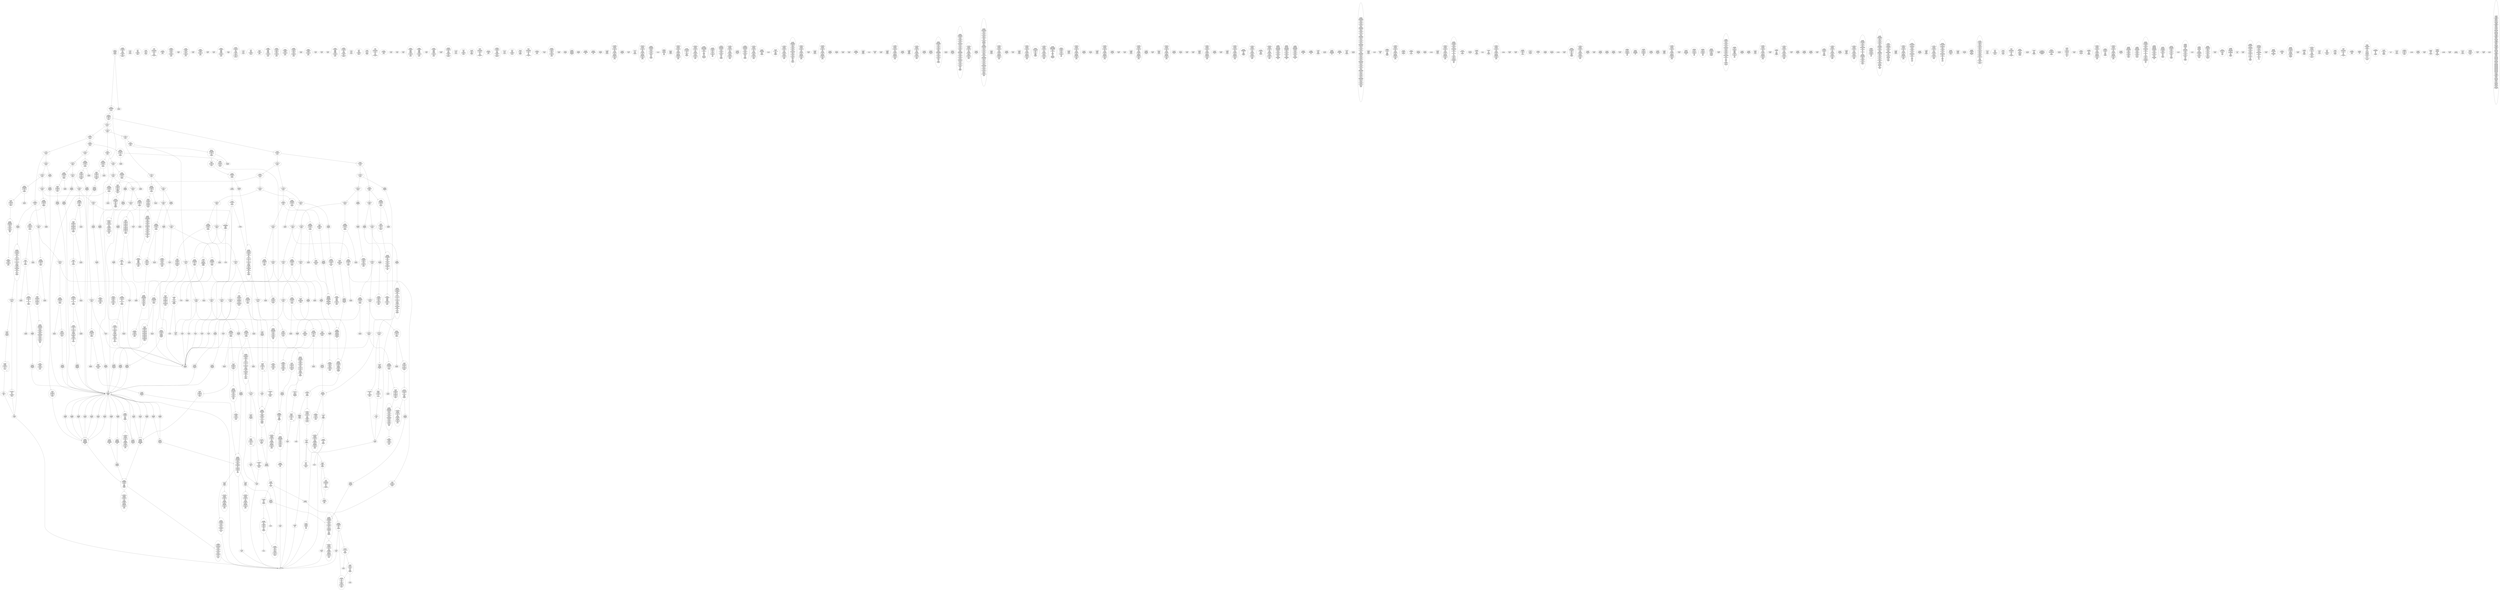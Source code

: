 /* Generated by GvGen v.1.0 (https://www.github.com/stricaud/gvgen) */

digraph G {
compound=true;
   node1 [label="[anywhere]"];
   node2 [label="# 0x0
PUSHX Data
PUSHX Data
MSTORE
CALLVALUE
ISZERO
PUSHX Data
JUMPI
"];
   node3 [label="# 0xc
PUSHX Data
REVERT
"];
   node4 [label="# 0x10
JUMPDEST
PUSHX LogicData
CALLDATASIZE
LT
PUSHX Data
JUMPI
"];
   node5 [label="# 0x1a
PUSHX Data
CALLDATALOAD
PUSHX BitData
SHR
PUSHX LogicData
GT
PUSHX Data
JUMPI
"];
   node6 [label="# 0x2b
PUSHX LogicData
GT
PUSHX Data
JUMPI
"];
   node7 [label="# 0x36
PUSHX LogicData
GT
PUSHX Data
JUMPI
"];
   node8 [label="# 0x41
PUSHX LogicData
GT
PUSHX Data
JUMPI
"];
   node9 [label="# 0x4c
PUSHX LogicData
EQ
PUSHX Data
JUMPI
"];
   node10 [label="# 0x57
PUSHX LogicData
EQ
PUSHX Data
JUMPI
"];
   node11 [label="# 0x62
PUSHX LogicData
EQ
PUSHX Data
JUMPI
"];
   node12 [label="# 0x6d
PUSHX LogicData
EQ
PUSHX Data
JUMPI
"];
   node13 [label="# 0x78
PUSHX Data
JUMP
"];
   node14 [label="# 0x7c
JUMPDEST
PUSHX LogicData
EQ
PUSHX Data
JUMPI
"];
   node15 [label="# 0x88
PUSHX LogicData
EQ
PUSHX Data
JUMPI
"];
   node16 [label="# 0x93
PUSHX LogicData
EQ
PUSHX Data
JUMPI
"];
   node17 [label="# 0x9e
PUSHX Data
JUMP
"];
   node18 [label="# 0xa2
JUMPDEST
PUSHX LogicData
EQ
PUSHX Data
JUMPI
"];
   node19 [label="# 0xae
PUSHX LogicData
EQ
PUSHX Data
JUMPI
"];
   node20 [label="# 0xb9
PUSHX LogicData
EQ
PUSHX Data
JUMPI
"];
   node21 [label="# 0xc4
PUSHX LogicData
EQ
PUSHX Data
JUMPI
"];
   node22 [label="# 0xcf
PUSHX LogicData
EQ
PUSHX Data
JUMPI
"];
   node23 [label="# 0xda
PUSHX LogicData
EQ
PUSHX Data
JUMPI
"];
   node24 [label="# 0xe5
PUSHX Data
JUMP
"];
   node25 [label="# 0xe9
JUMPDEST
PUSHX LogicData
GT
PUSHX Data
JUMPI
"];
   node26 [label="# 0xf5
PUSHX LogicData
GT
PUSHX Data
JUMPI
"];
   node27 [label="# 0x100
PUSHX LogicData
EQ
PUSHX Data
JUMPI
"];
   node28 [label="# 0x10b
PUSHX LogicData
EQ
PUSHX Data
JUMPI
"];
   node29 [label="# 0x116
PUSHX LogicData
EQ
PUSHX Data
JUMPI
"];
   node30 [label="# 0x121
PUSHX LogicData
EQ
PUSHX Data
JUMPI
"];
   node31 [label="# 0x12c
PUSHX Data
JUMP
"];
   node32 [label="# 0x130
JUMPDEST
PUSHX LogicData
EQ
PUSHX Data
JUMPI
"];
   node33 [label="# 0x13c
PUSHX LogicData
EQ
PUSHX Data
JUMPI
"];
   node34 [label="# 0x147
PUSHX LogicData
EQ
PUSHX Data
JUMPI
"];
   node35 [label="# 0x152
PUSHX Data
JUMP
"];
   node36 [label="# 0x156
JUMPDEST
PUSHX LogicData
EQ
PUSHX Data
JUMPI
"];
   node37 [label="# 0x162
PUSHX LogicData
EQ
PUSHX Data
JUMPI
"];
   node38 [label="# 0x16d
PUSHX LogicData
EQ
PUSHX Data
JUMPI
"];
   node39 [label="# 0x178
PUSHX LogicData
EQ
PUSHX Data
JUMPI
"];
   node40 [label="# 0x183
PUSHX LogicData
EQ
PUSHX Data
JUMPI
"];
   node41 [label="# 0x18e
PUSHX LogicData
EQ
PUSHX Data
JUMPI
"];
   node42 [label="# 0x199
PUSHX Data
JUMP
"];
   node43 [label="# 0x19d
JUMPDEST
PUSHX LogicData
GT
PUSHX Data
JUMPI
"];
   node44 [label="# 0x1a9
PUSHX LogicData
GT
PUSHX Data
JUMPI
"];
   node45 [label="# 0x1b4
PUSHX LogicData
GT
PUSHX Data
JUMPI
"];
   node46 [label="# 0x1bf
PUSHX LogicData
EQ
PUSHX Data
JUMPI
"];
   node47 [label="# 0x1ca
PUSHX LogicData
EQ
PUSHX Data
JUMPI
"];
   node48 [label="# 0x1d5
PUSHX LogicData
EQ
PUSHX Data
JUMPI
"];
   node49 [label="# 0x1e0
PUSHX LogicData
EQ
PUSHX Data
JUMPI
"];
   node50 [label="# 0x1eb
PUSHX Data
JUMP
"];
   node51 [label="# 0x1ef
JUMPDEST
PUSHX LogicData
EQ
PUSHX Data
JUMPI
"];
   node52 [label="# 0x1fb
PUSHX LogicData
EQ
PUSHX Data
JUMPI
"];
   node53 [label="# 0x206
PUSHX LogicData
EQ
PUSHX Data
JUMPI
"];
   node54 [label="# 0x211
PUSHX Data
JUMP
"];
   node55 [label="# 0x215
JUMPDEST
PUSHX LogicData
EQ
PUSHX Data
JUMPI
"];
   node56 [label="# 0x221
PUSHX LogicData
EQ
PUSHX Data
JUMPI
"];
   node57 [label="# 0x22c
PUSHX LogicData
EQ
PUSHX Data
JUMPI
"];
   node58 [label="# 0x237
PUSHX LogicData
EQ
PUSHX Data
JUMPI
"];
   node59 [label="# 0x242
PUSHX LogicData
EQ
PUSHX Data
JUMPI
"];
   node60 [label="# 0x24d
PUSHX LogicData
EQ
PUSHX Data
JUMPI
"];
   node61 [label="# 0x258
PUSHX Data
JUMP
"];
   node62 [label="# 0x25c
JUMPDEST
PUSHX LogicData
GT
PUSHX Data
JUMPI
"];
   node63 [label="# 0x268
PUSHX LogicData
EQ
PUSHX Data
JUMPI
"];
   node64 [label="# 0x273
PUSHX LogicData
EQ
PUSHX Data
JUMPI
"];
   node65 [label="# 0x27e
PUSHX LogicData
EQ
PUSHX Data
JUMPI
"];
   node66 [label="# 0x289
PUSHX LogicData
EQ
PUSHX Data
JUMPI
"];
   node67 [label="# 0x294
PUSHX LogicData
EQ
PUSHX Data
JUMPI
"];
   node68 [label="# 0x29f
PUSHX LogicData
EQ
PUSHX Data
JUMPI
"];
   node69 [label="# 0x2aa
PUSHX Data
JUMP
"];
   node70 [label="# 0x2ae
JUMPDEST
PUSHX LogicData
EQ
PUSHX Data
JUMPI
"];
   node71 [label="# 0x2ba
PUSHX LogicData
EQ
PUSHX Data
JUMPI
"];
   node72 [label="# 0x2c5
PUSHX LogicData
EQ
PUSHX Data
JUMPI
"];
   node73 [label="# 0x2d0
PUSHX LogicData
EQ
PUSHX Data
JUMPI
"];
   node74 [label="# 0x2db
PUSHX LogicData
EQ
PUSHX Data
JUMPI
"];
   node75 [label="# 0x2e6
PUSHX LogicData
EQ
PUSHX Data
JUMPI
"];
   node76 [label="# 0x2f1
JUMPDEST
PUSHX Data
REVERT
"];
   node77 [label="# 0x2f6
JUMPDEST
PUSHX Data
PUSHX ArithData
CALLDATASIZE
SUB
PUSHX LogicData
LT
ISZERO
PUSHX Data
JUMPI
"];
   node78 [label="# 0x308
PUSHX Data
REVERT
"];
   node79 [label="# 0x30c
JUMPDEST
ADD
CALLDATALOAD
PUSHX BitData
NOT
AND
PUSHX ArithData
ADD
PUSHX Data
JUMP
"];
   node80 [label="# 0x341
JUMPDEST
PUSHX MemData
MLOAD
ISZERO
ISZERO
ISZERO
ISZERO
MSTORE
PUSHX ArithData
ADD
PUSHX MemData
MLOAD
SUB
RETURN
"];
   node81 [label="# 0x35b
JUMPDEST
PUSHX Data
PUSHX Data
JUMP
"];
   node82 [label="# 0x363
JUMPDEST
PUSHX MemData
MLOAD
PUSHX BitData
AND
PUSHX BitData
AND
MSTORE
PUSHX ArithData
ADD
PUSHX MemData
MLOAD
SUB
RETURN
"];
   node83 [label="# 0x381
JUMPDEST
PUSHX Data
PUSHX Data
JUMP
"];
   node84 [label="# 0x389
JUMPDEST
PUSHX MemData
MLOAD
PUSHX ArithData
ADD
SUB
MSTORE
MLOAD
MSTORE
PUSHX ArithData
ADD
MLOAD
PUSHX ArithData
ADD
PUSHX Data
"];
   node85 [label="# 0x3ae
JUMPDEST
LT
ISZERO
PUSHX Data
JUMPI
"];
   node86 [label="# 0x3b7
ADD
MLOAD
ADD
MSTORE
PUSHX ArithData
ADD
PUSHX Data
JUMP
"];
   node87 [label="# 0x3c9
JUMPDEST
ADD
PUSHX BitData
AND
ISZERO
PUSHX Data
JUMPI
"];
   node88 [label="# 0x3dd
SUB
MLOAD
PUSHX ArithData
PUSHX ArithData
SUB
PUSHX ArithData
EXP
SUB
NOT
AND
MSTORE
PUSHX ArithData
ADD
"];
   node89 [label="# 0x3f6
JUMPDEST
PUSHX MemData
MLOAD
SUB
RETURN
"];
   node90 [label="# 0x404
JUMPDEST
PUSHX Data
PUSHX ArithData
CALLDATASIZE
SUB
PUSHX LogicData
LT
ISZERO
PUSHX Data
JUMPI
"];
   node91 [label="# 0x416
PUSHX Data
REVERT
"];
   node92 [label="# 0x41a
JUMPDEST
ADD
CALLDATALOAD
PUSHX ArithData
ADD
PUSHX Data
JUMP
"];
   node93 [label="# 0x430
JUMPDEST
PUSHX MemData
MLOAD
PUSHX BitData
AND
PUSHX BitData
AND
MSTORE
PUSHX ArithData
ADD
PUSHX MemData
MLOAD
SUB
RETURN
"];
   node94 [label="# 0x472
JUMPDEST
PUSHX Data
PUSHX ArithData
CALLDATASIZE
SUB
PUSHX LogicData
LT
ISZERO
PUSHX Data
JUMPI
"];
   node95 [label="# 0x484
PUSHX Data
REVERT
"];
   node96 [label="# 0x488
JUMPDEST
ADD
CALLDATALOAD
PUSHX BitData
AND
PUSHX ArithData
ADD
CALLDATALOAD
PUSHX ArithData
ADD
PUSHX Data
JUMP
"];
   node97 [label="# 0x4be
JUMPDEST
STOP
"];
   node98 [label="# 0x4c0
JUMPDEST
PUSHX Data
PUSHX ArithData
CALLDATASIZE
SUB
PUSHX LogicData
LT
ISZERO
PUSHX Data
JUMPI
"];
   node99 [label="# 0x4d2
PUSHX Data
REVERT
"];
   node100 [label="# 0x4d6
JUMPDEST
ADD
CALLDATALOAD
PUSHX BitData
AND
PUSHX ArithData
ADD
CALLDATALOAD
PUSHX BitData
AND
PUSHX ArithData
ADD
PUSHX Data
JUMP
"];
   node101 [label="# 0x4fe
JUMPDEST
PUSHX MemData
MLOAD
MSTORE
PUSHX ArithData
ADD
PUSHX MemData
MLOAD
SUB
RETURN
"];
   node102 [label="# 0x514
JUMPDEST
PUSHX Data
PUSHX Data
JUMP
"];
   node103 [label="# 0x51c
JUMPDEST
PUSHX MemData
MLOAD
MSTORE
PUSHX ArithData
ADD
PUSHX MemData
MLOAD
SUB
RETURN
"];
   node104 [label="# 0x532
JUMPDEST
PUSHX Data
PUSHX Data
JUMP
"];
   node105 [label="# 0x53a
JUMPDEST
PUSHX MemData
MLOAD
PUSHX BitData
AND
PUSHX BitData
AND
MSTORE
PUSHX ArithData
ADD
PUSHX MemData
MLOAD
SUB
RETURN
"];
   node106 [label="# 0x558
JUMPDEST
PUSHX Data
PUSHX ArithData
CALLDATASIZE
SUB
PUSHX LogicData
LT
ISZERO
PUSHX Data
JUMPI
"];
   node107 [label="# 0x56a
PUSHX Data
REVERT
"];
   node108 [label="# 0x56e
JUMPDEST
ADD
CALLDATALOAD
PUSHX ArithData
ADD
PUSHX Data
JUMP
"];
   node109 [label="# 0x584
JUMPDEST
PUSHX MemData
MLOAD
MSTORE
PUSHX ArithData
ADD
MSTORE
PUSHX ArithData
ADD
PUSHX MemData
MLOAD
SUB
RETURN
"];
   node110 [label="# 0x5a1
JUMPDEST
PUSHX Data
PUSHX ArithData
CALLDATASIZE
SUB
PUSHX LogicData
LT
ISZERO
PUSHX Data
JUMPI
"];
   node111 [label="# 0x5b3
PUSHX Data
REVERT
"];
   node112 [label="# 0x5b7
JUMPDEST
ADD
CALLDATALOAD
PUSHX BitData
AND
PUSHX ArithData
ADD
CALLDATALOAD
PUSHX BitData
AND
PUSHX ArithData
ADD
CALLDATALOAD
PUSHX ArithData
ADD
PUSHX Data
JUMP
"];
   node113 [label="# 0x60d
JUMPDEST
STOP
"];
   node114 [label="# 0x60f
JUMPDEST
PUSHX Data
PUSHX Data
JUMP
"];
   node115 [label="# 0x617
JUMPDEST
PUSHX MemData
MLOAD
PUSHX BitData
AND
PUSHX BitData
AND
MSTORE
PUSHX ArithData
ADD
PUSHX MemData
MLOAD
SUB
RETURN
"];
   node116 [label="# 0x635
JUMPDEST
PUSHX Data
PUSHX ArithData
CALLDATASIZE
SUB
PUSHX LogicData
LT
ISZERO
PUSHX Data
JUMPI
"];
   node117 [label="# 0x647
PUSHX Data
REVERT
"];
   node118 [label="# 0x64b
JUMPDEST
ADD
CALLDATALOAD
PUSHX BitData
AND
PUSHX ArithData
ADD
CALLDATALOAD
PUSHX ArithData
ADD
PUSHX Data
JUMP
"];
   node119 [label="# 0x681
JUMPDEST
PUSHX MemData
MLOAD
MSTORE
PUSHX ArithData
ADD
PUSHX MemData
MLOAD
SUB
RETURN
"];
   node120 [label="# 0x697
JUMPDEST
PUSHX Data
PUSHX Data
JUMP
"];
   node121 [label="# 0x69f
JUMPDEST
STOP
"];
   node122 [label="# 0x6a1
JUMPDEST
PUSHX Data
PUSHX ArithData
CALLDATASIZE
SUB
PUSHX LogicData
LT
ISZERO
PUSHX Data
JUMPI
"];
   node123 [label="# 0x6b3
PUSHX Data
REVERT
"];
   node124 [label="# 0x6b7
JUMPDEST
ADD
CALLDATALOAD
PUSHX ArithData
ADD
PUSHX Data
JUMP
"];
   node125 [label="# 0x6cd
JUMPDEST
STOP
"];
   node126 [label="# 0x6cf
JUMPDEST
PUSHX Data
PUSHX ArithData
CALLDATASIZE
SUB
PUSHX LogicData
LT
ISZERO
PUSHX Data
JUMPI
"];
   node127 [label="# 0x6e1
PUSHX Data
REVERT
"];
   node128 [label="# 0x6e5
JUMPDEST
ADD
CALLDATALOAD
PUSHX BitData
AND
PUSHX ArithData
ADD
CALLDATALOAD
PUSHX ArithData
ADD
PUSHX Data
JUMP
"];
   node129 [label="# 0x71b
JUMPDEST
PUSHX MemData
MLOAD
ISZERO
ISZERO
ISZERO
ISZERO
MSTORE
PUSHX ArithData
ADD
PUSHX MemData
MLOAD
SUB
RETURN
"];
   node130 [label="# 0x735
JUMPDEST
PUSHX Data
PUSHX ArithData
CALLDATASIZE
SUB
PUSHX LogicData
LT
ISZERO
PUSHX Data
JUMPI
"];
   node131 [label="# 0x747
PUSHX Data
REVERT
"];
   node132 [label="# 0x74b
JUMPDEST
ADD
CALLDATALOAD
PUSHX BitData
AND
PUSHX ArithData
ADD
CALLDATALOAD
PUSHX BitData
AND
PUSHX ArithData
ADD
CALLDATALOAD
PUSHX ArithData
ADD
PUSHX Data
JUMP
"];
   node133 [label="# 0x7a1
JUMPDEST
STOP
"];
   node134 [label="# 0x7a3
JUMPDEST
PUSHX Data
PUSHX ArithData
CALLDATASIZE
SUB
PUSHX LogicData
LT
ISZERO
PUSHX Data
JUMPI
"];
   node135 [label="# 0x7b5
PUSHX Data
REVERT
"];
   node136 [label="# 0x7b9
JUMPDEST
ADD
CALLDATALOAD
PUSHX BitData
AND
PUSHX ArithData
ADD
PUSHX Data
JUMP
"];
   node137 [label="# 0x7d3
JUMPDEST
PUSHX MemData
MLOAD
PUSHX ArithData
ADD
SUB
MSTORE
MLOAD
MSTORE
PUSHX ArithData
ADD
MLOAD
PUSHX ArithData
ADD
PUSHX ArithData
MUL
PUSHX Data
"];
   node138 [label="# 0x7fb
JUMPDEST
LT
ISZERO
PUSHX Data
JUMPI
"];
   node139 [label="# 0x804
ADD
MLOAD
ADD
MSTORE
PUSHX ArithData
ADD
PUSHX Data
JUMP
"];
   node140 [label="# 0x816
JUMPDEST
ADD
PUSHX MemData
MLOAD
SUB
RETURN
"];
   node141 [label="# 0x82a
JUMPDEST
PUSHX Data
PUSHX ArithData
CALLDATASIZE
SUB
PUSHX LogicData
LT
ISZERO
PUSHX Data
JUMPI
"];
   node142 [label="# 0x83c
PUSHX Data
REVERT
"];
   node143 [label="# 0x840
JUMPDEST
ADD
CALLDATALOAD
PUSHX BitData
AND
PUSHX ArithData
ADD
PUSHX Data
JUMP
"];
   node144 [label="# 0x86c
JUMPDEST
PUSHX MemData
MLOAD
ISZERO
ISZERO
ISZERO
ISZERO
MSTORE
PUSHX ArithData
ADD
PUSHX MemData
MLOAD
SUB
RETURN
"];
   node145 [label="# 0x886
JUMPDEST
PUSHX Data
PUSHX ArithData
CALLDATASIZE
SUB
PUSHX LogicData
LT
ISZERO
PUSHX Data
JUMPI
"];
   node146 [label="# 0x898
PUSHX Data
REVERT
"];
   node147 [label="# 0x89c
JUMPDEST
ADD
CALLDATALOAD
PUSHX ArithData
ADD
PUSHX Data
JUMP
"];
   node148 [label="# 0x8b2
JUMPDEST
PUSHX MemData
MLOAD
PUSHX BitData
AND
PUSHX BitData
AND
MSTORE
PUSHX ArithData
ADD
PUSHX MemData
MLOAD
SUB
RETURN
"];
   node149 [label="# 0x8d0
JUMPDEST
PUSHX Data
PUSHX ArithData
CALLDATASIZE
SUB
PUSHX LogicData
LT
ISZERO
PUSHX Data
JUMPI
"];
   node150 [label="# 0x8e2
PUSHX Data
REVERT
"];
   node151 [label="# 0x8e6
JUMPDEST
ADD
CALLDATALOAD
PUSHX BitData
AND
PUSHX ArithData
ADD
PUSHX Data
JUMP
"];
   node152 [label="# 0x900
JUMPDEST
PUSHX MemData
MLOAD
MSTORE
PUSHX ArithData
ADD
PUSHX MemData
MLOAD
SUB
RETURN
"];
   node153 [label="# 0x916
JUMPDEST
PUSHX Data
PUSHX ArithData
CALLDATASIZE
SUB
PUSHX LogicData
LT
ISZERO
PUSHX Data
JUMPI
"];
   node154 [label="# 0x928
PUSHX Data
REVERT
"];
   node155 [label="# 0x92c
JUMPDEST
ADD
CALLDATALOAD
PUSHX ArithData
ADD
PUSHX Data
JUMP
"];
   node156 [label="# 0x942
JUMPDEST
PUSHX MemData
MLOAD
MSTORE
PUSHX ArithData
ADD
PUSHX MemData
MLOAD
SUB
RETURN
"];
   node157 [label="# 0x958
JUMPDEST
PUSHX Data
PUSHX Data
JUMP
"];
   node158 [label="# 0x960
JUMPDEST
PUSHX MemData
MLOAD
ISZERO
ISZERO
ISZERO
ISZERO
MSTORE
PUSHX ArithData
ADD
PUSHX MemData
MLOAD
SUB
RETURN
"];
   node159 [label="# 0x97a
JUMPDEST
PUSHX Data
PUSHX ArithData
CALLDATASIZE
SUB
PUSHX LogicData
LT
ISZERO
PUSHX Data
JUMPI
"];
   node160 [label="# 0x98c
PUSHX Data
REVERT
"];
   node161 [label="# 0x990
JUMPDEST
ADD
CALLDATALOAD
PUSHX ArithData
ADD
PUSHX Data
JUMP
"];
   node162 [label="# 0x9a6
JUMPDEST
PUSHX MemData
MLOAD
PUSHX BitData
AND
PUSHX BitData
AND
MSTORE
PUSHX ArithData
ADD
PUSHX MemData
MLOAD
SUB
RETURN
"];
   node163 [label="# 0x9e8
JUMPDEST
PUSHX Data
PUSHX Data
JUMP
"];
   node164 [label="# 0x9f0
JUMPDEST
PUSHX MemData
MLOAD
PUSHX BitData
AND
PUSHX BitData
AND
MSTORE
PUSHX ArithData
ADD
PUSHX MemData
MLOAD
SUB
RETURN
"];
   node165 [label="# 0xa0e
JUMPDEST
PUSHX Data
PUSHX Data
JUMP
"];
   node166 [label="# 0xa16
JUMPDEST
STOP
"];
   node167 [label="# 0xa18
JUMPDEST
PUSHX Data
PUSHX ArithData
CALLDATASIZE
SUB
PUSHX LogicData
LT
ISZERO
PUSHX Data
JUMPI
"];
   node168 [label="# 0xa2a
PUSHX Data
REVERT
"];
   node169 [label="# 0xa2e
JUMPDEST
ADD
CALLDATALOAD
PUSHX BitData
AND
PUSHX ArithData
ADD
PUSHX Data
JUMP
"];
   node170 [label="# 0xa5a
JUMPDEST
PUSHX MemData
MLOAD
MSTORE
PUSHX ArithData
ADD
PUSHX MemData
MLOAD
SUB
RETURN
"];
   node171 [label="# 0xa70
JUMPDEST
PUSHX Data
PUSHX ArithData
CALLDATASIZE
SUB
PUSHX LogicData
LT
ISZERO
PUSHX Data
JUMPI
"];
   node172 [label="# 0xa82
PUSHX Data
REVERT
"];
   node173 [label="# 0xa86
JUMPDEST
ADD
CALLDATALOAD
PUSHX BitData
AND
PUSHX ArithData
ADD
CALLDATALOAD
PUSHX ArithData
ADD
PUSHX Data
JUMP
"];
   node174 [label="# 0xabc
JUMPDEST
STOP
"];
   node175 [label="# 0xabe
JUMPDEST
PUSHX Data
PUSHX ArithData
CALLDATASIZE
SUB
PUSHX LogicData
LT
ISZERO
PUSHX Data
JUMPI
"];
   node176 [label="# 0xad0
PUSHX Data
REVERT
"];
   node177 [label="# 0xad4
JUMPDEST
ADD
CALLDATALOAD
PUSHX BitData
AND
PUSHX ArithData
ADD
PUSHX Data
JUMP
"];
   node178 [label="# 0xb00
JUMPDEST
STOP
"];
   node179 [label="# 0xb02
JUMPDEST
PUSHX Data
PUSHX Data
JUMP
"];
   node180 [label="# 0xb0a
JUMPDEST
STOP
"];
   node181 [label="# 0xb0c
JUMPDEST
PUSHX Data
PUSHX ArithData
CALLDATASIZE
SUB
PUSHX LogicData
LT
ISZERO
PUSHX Data
JUMPI
"];
   node182 [label="# 0xb1e
PUSHX Data
REVERT
"];
   node183 [label="# 0xb22
JUMPDEST
ADD
CALLDATALOAD
PUSHX BitData
AND
PUSHX ArithData
ADD
CALLDATALOAD
PUSHX ArithData
ADD
CALLDATALOAD
PUSHX ArithData
ADD
PUSHX LogicData
GT
ISZERO
PUSHX Data
JUMPI
"];
   node184 [label="# 0xb65
PUSHX Data
REVERT
"];
   node185 [label="# 0xb69
JUMPDEST
ADD
PUSHX ArithData
ADD
GT
ISZERO
PUSHX Data
JUMPI
"];
   node186 [label="# 0xb77
PUSHX Data
REVERT
"];
   node187 [label="# 0xb7b
JUMPDEST
CALLDATALOAD
PUSHX ArithData
ADD
PUSHX ArithData
MUL
ADD
GT
PUSHX LogicData
GT
OR
ISZERO
PUSHX Data
JUMPI
"];
   node188 [label="# 0xb99
PUSHX Data
REVERT
"];
   node189 [label="# 0xb9d
JUMPDEST
PUSHX ArithData
ADD
PUSHX ArithData
DIV
MUL
PUSHX ArithData
ADD
PUSHX MemData
MLOAD
ADD
PUSHX Data
MSTORE
MSTORE
PUSHX ArithData
ADD
CALLDATACOPY
PUSHX Data
ADD
MSTORE
PUSHX BitData
NOT
PUSHX ArithData
ADD
AND
ADD
PUSHX Data
JUMP
"];
   node190 [label="# 0xbef
JUMPDEST
PUSHX MemData
MLOAD
ISZERO
ISZERO
ISZERO
ISZERO
MSTORE
PUSHX ArithData
ADD
PUSHX MemData
MLOAD
SUB
RETURN
"];
   node191 [label="# 0xc09
JUMPDEST
PUSHX Data
PUSHX Data
JUMP
"];
   node192 [label="# 0xc11
JUMPDEST
PUSHX MemData
MLOAD
MSTORE
PUSHX ArithData
ADD
PUSHX MemData
MLOAD
SUB
RETURN
"];
   node193 [label="# 0xc27
JUMPDEST
PUSHX Data
PUSHX Data
JUMP
"];
   node194 [label="# 0xc2f
JUMPDEST
PUSHX MemData
MLOAD
PUSHX ArithData
ADD
SUB
MSTORE
MLOAD
MSTORE
PUSHX ArithData
ADD
MLOAD
PUSHX ArithData
ADD
PUSHX Data
"];
   node195 [label="# 0xc54
JUMPDEST
LT
ISZERO
PUSHX Data
JUMPI
"];
   node196 [label="# 0xc5d
ADD
MLOAD
ADD
MSTORE
PUSHX ArithData
ADD
PUSHX Data
JUMP
"];
   node197 [label="# 0xc6f
JUMPDEST
ADD
PUSHX BitData
AND
ISZERO
PUSHX Data
JUMPI
"];
   node198 [label="# 0xc83
SUB
MLOAD
PUSHX ArithData
PUSHX ArithData
SUB
PUSHX ArithData
EXP
SUB
NOT
AND
MSTORE
PUSHX ArithData
ADD
"];
   node199 [label="# 0xc9c
JUMPDEST
PUSHX MemData
MLOAD
SUB
RETURN
"];
   node200 [label="# 0xcaa
JUMPDEST
PUSHX Data
PUSHX ArithData
CALLDATASIZE
SUB
PUSHX LogicData
LT
ISZERO
PUSHX Data
JUMPI
"];
   node201 [label="# 0xcbc
PUSHX Data
REVERT
"];
   node202 [label="# 0xcc0
JUMPDEST
ADD
CALLDATALOAD
PUSHX BitData
AND
PUSHX ArithData
ADD
CALLDATALOAD
PUSHX BitData
AND
PUSHX ArithData
ADD
PUSHX Data
JUMP
"];
   node203 [label="# 0xce8
JUMPDEST
PUSHX MemData
MLOAD
MSTORE
PUSHX ArithData
ADD
PUSHX MemData
MLOAD
SUB
RETURN
"];
   node204 [label="# 0xcfe
JUMPDEST
PUSHX Data
PUSHX ArithData
CALLDATASIZE
SUB
PUSHX LogicData
LT
ISZERO
PUSHX Data
JUMPI
"];
   node205 [label="# 0xd10
PUSHX Data
REVERT
"];
   node206 [label="# 0xd14
JUMPDEST
ADD
CALLDATALOAD
PUSHX BitData
AND
PUSHX ArithData
ADD
PUSHX Data
JUMP
"];
   node207 [label="# 0xd40
JUMPDEST
STOP
"];
   node208 [label="# 0xd42
JUMPDEST
PUSHX Data
PUSHX Data
JUMP
"];
   node209 [label="# 0xd4a
JUMPDEST
STOP
"];
   node210 [label="# 0xd4c
JUMPDEST
PUSHX Data
PUSHX ArithData
CALLDATASIZE
SUB
PUSHX LogicData
LT
ISZERO
PUSHX Data
JUMPI
"];
   node211 [label="# 0xd5e
PUSHX Data
REVERT
"];
   node212 [label="# 0xd62
JUMPDEST
ADD
CALLDATALOAD
PUSHX BitData
AND
PUSHX ArithData
ADD
PUSHX Data
JUMP
"];
   node213 [label="# 0xd7c
JUMPDEST
PUSHX MemData
MLOAD
MSTORE
PUSHX ArithData
ADD
PUSHX MemData
MLOAD
SUB
RETURN
"];
   node214 [label="# 0xd92
JUMPDEST
PUSHX Data
PUSHX ArithData
CALLDATASIZE
SUB
PUSHX LogicData
LT
ISZERO
PUSHX Data
JUMPI
"];
   node215 [label="# 0xda4
PUSHX Data
REVERT
"];
   node216 [label="# 0xda8
JUMPDEST
ADD
CALLDATALOAD
PUSHX ArithData
ADD
PUSHX LogicData
GT
ISZERO
PUSHX Data
JUMPI
"];
   node217 [label="# 0xdc1
PUSHX Data
REVERT
"];
   node218 [label="# 0xdc5
JUMPDEST
ADD
PUSHX ArithData
ADD
GT
ISZERO
PUSHX Data
JUMPI
"];
   node219 [label="# 0xdd3
PUSHX Data
REVERT
"];
   node220 [label="# 0xdd7
JUMPDEST
CALLDATALOAD
PUSHX ArithData
ADD
PUSHX ArithData
MUL
ADD
GT
PUSHX LogicData
GT
OR
ISZERO
PUSHX Data
JUMPI
"];
   node221 [label="# 0xdf5
PUSHX Data
REVERT
"];
   node222 [label="# 0xdf9
JUMPDEST
PUSHX Data
JUMP
"];
   node223 [label="# 0xe09
JUMPDEST
STOP
"];
   node224 [label="# 0xe0b
JUMPDEST
PUSHX Data
PUSHX ArithData
CALLDATASIZE
SUB
PUSHX LogicData
LT
ISZERO
PUSHX Data
JUMPI
"];
   node225 [label="# 0xe1d
PUSHX Data
REVERT
"];
   node226 [label="# 0xe21
JUMPDEST
ADD
CALLDATALOAD
PUSHX ArithData
ADD
PUSHX Data
JUMP
"];
   node227 [label="# 0xe37
JUMPDEST
PUSHX MemData
MLOAD
ISZERO
ISZERO
ISZERO
ISZERO
MSTORE
PUSHX ArithData
ADD
PUSHX MemData
MLOAD
SUB
RETURN
"];
   node228 [label="# 0xe51
JUMPDEST
PUSHX Data
PUSHX ArithData
CALLDATASIZE
SUB
PUSHX LogicData
LT
ISZERO
PUSHX Data
JUMPI
"];
   node229 [label="# 0xe63
PUSHX Data
REVERT
"];
   node230 [label="# 0xe67
JUMPDEST
ADD
CALLDATALOAD
PUSHX BitData
AND
PUSHX ArithData
ADD
CALLDATALOAD
PUSHX ArithData
ADD
PUSHX Data
JUMP
"];
   node231 [label="# 0xe9d
JUMPDEST
PUSHX MemData
MLOAD
ISZERO
ISZERO
ISZERO
ISZERO
MSTORE
PUSHX ArithData
ADD
PUSHX MemData
MLOAD
SUB
RETURN
"];
   node232 [label="# 0xeb7
JUMPDEST
PUSHX Data
PUSHX ArithData
CALLDATASIZE
SUB
PUSHX LogicData
LT
ISZERO
PUSHX Data
JUMPI
"];
   node233 [label="# 0xec9
PUSHX Data
REVERT
"];
   node234 [label="# 0xecd
JUMPDEST
ADD
CALLDATALOAD
PUSHX BitData
AND
PUSHX ArithData
ADD
CALLDATALOAD
ISZERO
ISZERO
PUSHX ArithData
ADD
PUSHX Data
JUMP
"];
   node235 [label="# 0xf05
JUMPDEST
STOP
"];
   node236 [label="# 0xf07
JUMPDEST
PUSHX Data
PUSHX ArithData
CALLDATASIZE
SUB
PUSHX LogicData
LT
ISZERO
PUSHX Data
JUMPI
"];
   node237 [label="# 0xf19
PUSHX Data
REVERT
"];
   node238 [label="# 0xf1d
JUMPDEST
ADD
CALLDATALOAD
PUSHX BitData
AND
PUSHX ArithData
ADD
PUSHX Data
JUMP
"];
   node239 [label="# 0xf49
JUMPDEST
PUSHX MemData
MLOAD
ISZERO
ISZERO
ISZERO
ISZERO
MSTORE
PUSHX ArithData
ADD
PUSHX MemData
MLOAD
SUB
RETURN
"];
   node240 [label="# 0xf63
JUMPDEST
PUSHX Data
PUSHX ArithData
CALLDATASIZE
SUB
PUSHX LogicData
LT
ISZERO
PUSHX Data
JUMPI
"];
   node241 [label="# 0xf75
PUSHX Data
REVERT
"];
   node242 [label="# 0xf79
JUMPDEST
ADD
CALLDATALOAD
PUSHX BitData
AND
PUSHX ArithData
ADD
CALLDATALOAD
PUSHX BitData
AND
PUSHX ArithData
ADD
CALLDATALOAD
PUSHX ArithData
ADD
CALLDATALOAD
PUSHX ArithData
ADD
PUSHX LogicData
GT
ISZERO
PUSHX Data
JUMPI
"];
   node243 [label="# 0xfdc
PUSHX Data
REVERT
"];
   node244 [label="# 0xfe0
JUMPDEST
ADD
PUSHX ArithData
ADD
GT
ISZERO
PUSHX Data
JUMPI
"];
   node245 [label="# 0xfee
PUSHX Data
REVERT
"];
   node246 [label="# 0xff2
JUMPDEST
CALLDATALOAD
PUSHX ArithData
ADD
PUSHX ArithData
MUL
ADD
GT
PUSHX LogicData
GT
OR
ISZERO
PUSHX Data
JUMPI
"];
   node247 [label="# 0x1010
PUSHX Data
REVERT
"];
   node248 [label="# 0x1014
JUMPDEST
PUSHX ArithData
ADD
PUSHX ArithData
DIV
MUL
PUSHX ArithData
ADD
PUSHX MemData
MLOAD
ADD
PUSHX Data
MSTORE
MSTORE
PUSHX ArithData
ADD
CALLDATACOPY
PUSHX Data
ADD
MSTORE
PUSHX BitData
NOT
PUSHX ArithData
ADD
AND
ADD
PUSHX Data
JUMP
"];
   node249 [label="# 0x1066
JUMPDEST
STOP
"];
   node250 [label="# 0x1068
JUMPDEST
PUSHX Data
PUSHX Data
JUMP
"];
   node251 [label="# 0x1070
JUMPDEST
PUSHX MemData
MLOAD
PUSHX BitData
AND
PUSHX BitData
AND
MSTORE
PUSHX ArithData
ADD
PUSHX MemData
MLOAD
SUB
RETURN
"];
   node252 [label="# 0x108e
JUMPDEST
PUSHX Data
PUSHX Data
JUMP
"];
   node253 [label="# 0x1096
JUMPDEST
PUSHX MemData
MLOAD
PUSHX ArithData
ADD
SUB
MSTORE
MLOAD
MSTORE
PUSHX ArithData
ADD
MLOAD
PUSHX ArithData
ADD
PUSHX Data
"];
   node254 [label="# 0x10bb
JUMPDEST
LT
ISZERO
PUSHX Data
JUMPI
"];
   node255 [label="# 0x10c4
ADD
MLOAD
ADD
MSTORE
PUSHX ArithData
ADD
PUSHX Data
JUMP
"];
   node256 [label="# 0x10d6
JUMPDEST
ADD
PUSHX BitData
AND
ISZERO
PUSHX Data
JUMPI
"];
   node257 [label="# 0x10ea
SUB
MLOAD
PUSHX ArithData
PUSHX ArithData
SUB
PUSHX ArithData
EXP
SUB
NOT
AND
MSTORE
PUSHX ArithData
ADD
"];
   node258 [label="# 0x1103
JUMPDEST
PUSHX MemData
MLOAD
SUB
RETURN
"];
   node259 [label="# 0x1111
JUMPDEST
PUSHX Data
PUSHX ArithData
CALLDATASIZE
SUB
PUSHX LogicData
LT
ISZERO
PUSHX Data
JUMPI
"];
   node260 [label="# 0x1123
PUSHX Data
REVERT
"];
   node261 [label="# 0x1127
JUMPDEST
ADD
CALLDATALOAD
PUSHX ArithData
ADD
PUSHX Data
JUMP
"];
   node262 [label="# 0x113d
JUMPDEST
PUSHX MemData
MLOAD
PUSHX ArithData
ADD
SUB
MSTORE
MLOAD
MSTORE
PUSHX ArithData
ADD
MLOAD
PUSHX ArithData
ADD
PUSHX Data
"];
   node263 [label="# 0x1162
JUMPDEST
LT
ISZERO
PUSHX Data
JUMPI
"];
   node264 [label="# 0x116b
ADD
MLOAD
ADD
MSTORE
PUSHX ArithData
ADD
PUSHX Data
JUMP
"];
   node265 [label="# 0x117d
JUMPDEST
ADD
PUSHX BitData
AND
ISZERO
PUSHX Data
JUMPI
"];
   node266 [label="# 0x1191
SUB
MLOAD
PUSHX ArithData
PUSHX ArithData
SUB
PUSHX ArithData
EXP
SUB
NOT
AND
MSTORE
PUSHX ArithData
ADD
"];
   node267 [label="# 0x11aa
JUMPDEST
PUSHX MemData
MLOAD
SUB
RETURN
"];
   node268 [label="# 0x11b8
JUMPDEST
PUSHX Data
PUSHX ArithData
CALLDATASIZE
SUB
PUSHX LogicData
LT
ISZERO
PUSHX Data
JUMPI
"];
   node269 [label="# 0x11ca
PUSHX Data
REVERT
"];
   node270 [label="# 0x11ce
JUMPDEST
ADD
CALLDATALOAD
PUSHX BitData
AND
PUSHX ArithData
ADD
CALLDATALOAD
PUSHX ArithData
ADD
CALLDATALOAD
PUSHX ArithData
ADD
CALLDATALOAD
PUSHX ArithData
ADD
CALLDATALOAD
PUSHX ArithData
ADD
CALLDATALOAD
PUSHX ArithData
ADD
PUSHX Data
JUMP
"];
   node271 [label="# 0x121a
JUMPDEST
STOP
"];
   node272 [label="# 0x121c
JUMPDEST
PUSHX Data
PUSHX ArithData
CALLDATASIZE
SUB
PUSHX LogicData
LT
ISZERO
PUSHX Data
JUMPI
"];
   node273 [label="# 0x122e
PUSHX Data
REVERT
"];
   node274 [label="# 0x1232
JUMPDEST
ADD
CALLDATALOAD
PUSHX BitData
AND
PUSHX ArithData
ADD
PUSHX Data
JUMP
"];
   node275 [label="# 0x124c
JUMPDEST
PUSHX MemData
MLOAD
MSTORE
PUSHX ArithData
ADD
PUSHX MemData
MLOAD
SUB
RETURN
"];
   node276 [label="# 0x1262
JUMPDEST
PUSHX Data
PUSHX ArithData
CALLDATASIZE
SUB
PUSHX LogicData
LT
ISZERO
PUSHX Data
JUMPI
"];
   node277 [label="# 0x1274
PUSHX Data
REVERT
"];
   node278 [label="# 0x1278
JUMPDEST
ADD
CALLDATALOAD
PUSHX BitData
AND
PUSHX ArithData
ADD
CALLDATALOAD
PUSHX BitData
AND
PUSHX ArithData
ADD
PUSHX Data
JUMP
"];
   node279 [label="# 0x12c4
JUMPDEST
PUSHX MemData
MLOAD
ISZERO
ISZERO
ISZERO
ISZERO
MSTORE
PUSHX ArithData
ADD
PUSHX MemData
MLOAD
SUB
RETURN
"];
   node280 [label="# 0x12de
JUMPDEST
PUSHX Data
PUSHX Data
JUMP
"];
   node281 [label="# 0x12e6
JUMPDEST
PUSHX MemData
MLOAD
PUSHX BitData
AND
PUSHX BitData
AND
MSTORE
PUSHX ArithData
ADD
PUSHX MemData
MLOAD
SUB
RETURN
"];
   node282 [label="# 0x1304
JUMPDEST
PUSHX Data
PUSHX ArithData
CALLDATASIZE
SUB
PUSHX LogicData
LT
ISZERO
PUSHX Data
JUMPI
"];
   node283 [label="# 0x1316
PUSHX Data
REVERT
"];
   node284 [label="# 0x131a
JUMPDEST
ADD
CALLDATALOAD
PUSHX BitData
AND
PUSHX ArithData
ADD
PUSHX Data
JUMP
"];
   node285 [label="# 0x1334
JUMPDEST
PUSHX MemData
MLOAD
MSTORE
PUSHX ArithData
ADD
PUSHX MemData
MLOAD
SUB
RETURN
"];
   node286 [label="# 0x134a
JUMPDEST
PUSHX Data
PUSHX ArithData
CALLDATASIZE
SUB
PUSHX LogicData
LT
ISZERO
PUSHX Data
JUMPI
"];
   node287 [label="# 0x135c
PUSHX Data
REVERT
"];
   node288 [label="# 0x1360
JUMPDEST
ADD
CALLDATALOAD
PUSHX ArithData
ADD
PUSHX Data
JUMP
"];
   node289 [label="# 0x1376
JUMPDEST
PUSHX MemData
MLOAD
PUSHX BitData
AND
PUSHX BitData
AND
MSTORE
PUSHX ArithData
ADD
PUSHX MemData
MLOAD
SUB
RETURN
"];
   node290 [label="# 0x1394
JUMPDEST
PUSHX Data
PUSHX ArithData
PUSHX BitData
NOT
AND
PUSHX BitData
NOT
AND
MSTORE
PUSHX ArithData
ADD
MSTORE
PUSHX ArithData
ADD
PUSHX Data
SHA3
PUSHX ArithData
SLOAD
PUSHX ArithData
EXP
DIV
PUSHX BitData
AND
JUMP
"];
   node291 [label="# 0x13fb
JUMPDEST
PUSHX Data
JUMP
"];
   node292 [label="# 0x1401
JUMPDEST
PUSHX Data
PUSHX StorData
SLOAD
PUSHX ArithData
PUSHX BitData
AND
ISZERO
PUSHX ArithData
MUL
SUB
AND
PUSHX Data
DIV
PUSHX ArithData
ADD
PUSHX ArithData
DIV
MUL
PUSHX ArithData
ADD
PUSHX MemData
MLOAD
ADD
PUSHX Data
MSTORE
MSTORE
PUSHX ArithData
ADD
SLOAD
PUSHX ArithData
PUSHX BitData
AND
ISZERO
PUSHX ArithData
MUL
SUB
AND
PUSHX Data
DIV
ISZERO
PUSHX Data
JUMPI
"];
   node293 [label="# 0x1453
PUSHX LogicData
LT
PUSHX Data
JUMPI
"];
   node294 [label="# 0x145b
PUSHX ArithData
SLOAD
DIV
MUL
MSTORE
PUSHX ArithData
ADD
PUSHX Data
JUMP
"];
   node295 [label="# 0x146e
JUMPDEST
ADD
PUSHX Data
MSTORE
PUSHX Data
PUSHX Data
SHA3
"];
   node296 [label="# 0x147c
JUMPDEST
SLOAD
MSTORE
PUSHX ArithData
ADD
PUSHX ArithData
ADD
GT
PUSHX Data
JUMPI
"];
   node297 [label="# 0x1490
SUB
PUSHX BitData
AND
ADD
"];
   node298 [label="# 0x1499
JUMPDEST
JUMP
"];
   node299 [label="# 0x14a3
JUMPDEST
PUSHX Data
PUSHX Data
PUSHX Data
JUMP
"];
   node300 [label="# 0x14ae
JUMPDEST
ISZERO
ISZERO
PUSHX Data
JUMPI
"];
   node301 [label="# 0x14b5
PUSHX MemData
MLOAD
PUSHX Data
MSTORE
PUSHX ArithData
ADD
PUSHX ArithData
ADD
SUB
MSTORE
PUSHX Data
MSTORE
PUSHX ArithData
ADD
PUSHX Data
PUSHX Data
CODECOPY
PUSHX ArithData
ADD
PUSHX MemData
MLOAD
SUB
REVERT
"];
   node302 [label="# 0x1505
JUMPDEST
PUSHX Data
PUSHX ArithData
MSTORE
PUSHX ArithData
ADD
MSTORE
PUSHX ArithData
ADD
PUSHX Data
SHA3
PUSHX ArithData
SLOAD
PUSHX ArithData
EXP
DIV
PUSHX BitData
AND
JUMP
"];
   node303 [label="# 0x1540
JUMPDEST
PUSHX StorData
PUSHX ArithData
SLOAD
PUSHX ArithData
EXP
DIV
PUSHX BitData
AND
ISZERO
ISZERO
ISZERO
PUSHX Data
JUMPI
"];
   node304 [label="# 0x1558
PUSHX MemData
MLOAD
PUSHX Data
MSTORE
PUSHX ArithData
ADD
PUSHX ArithData
ADD
SUB
MSTORE
PUSHX Data
MSTORE
PUSHX ArithData
ADD
PUSHX Data
MSTORE
PUSHX ArithData
ADD
PUSHX MemData
MLOAD
SUB
REVERT
"];
   node305 [label="# 0x15c5
JUMPDEST
PUSHX Data
PUSHX Data
JUMP
"];
   node306 [label="# 0x15cf
JUMPDEST
JUMP
"];
   node307 [label="# 0x15d3
JUMPDEST
PUSHX Data
PUSHX Data
PUSHX ArithData
PUSHX BitData
AND
PUSHX BitData
AND
MSTORE
PUSHX ArithData
ADD
MSTORE
PUSHX ArithData
ADD
PUSHX Data
SHA3
PUSHX ArithData
PUSHX BitData
AND
PUSHX BitData
AND
MSTORE
PUSHX ArithData
ADD
MSTORE
PUSHX ArithData
ADD
PUSHX Data
SHA3
SLOAD
JUMP
"];
   node308 [label="# 0x1612
JUMPDEST
PUSHX Data
PUSHX StorData
SLOAD
JUMP
"];
   node309 [label="# 0x161f
JUMPDEST
PUSHX Data
JUMP
"];
   node310 [label="# 0x1625
JUMPDEST
PUSHX Data
PUSHX Data
PUSHX Data
PUSHX Data
PUSHX Data
JUMP
"];
   node311 [label="# 0x1637
JUMPDEST
PUSHX Data
JUMP
"];
   node312 [label="# 0x163c
JUMPDEST
PUSHX Data
PUSHX Data
PUSHX Data
PUSHX Data
PUSHX Data
JUMP
"];
   node313 [label="# 0x1654
JUMPDEST
PUSHX Data
JUMP
"];
   node314 [label="# 0x1659
JUMPDEST
PUSHX BitData
PUSHX BitData
AND
JUMP
"];
   node315 [label="# 0x1667
JUMPDEST
PUSHX BitData
PUSHX BitData
AND
JUMP
"];
   node316 [label="# 0x1675
JUMPDEST
PUSHX Data
JUMP
"];
   node317 [label="# 0x1687
JUMPDEST
PUSHX Data
PUSHX Data
PUSHX Data
JUMP
"];
   node318 [label="# 0x1692
JUMPDEST
PUSHX Data
JUMP
"];
   node319 [label="# 0x1698
JUMPDEST
ISZERO
ISZERO
PUSHX Data
JUMPI
"];
   node320 [label="# 0x169f
PUSHX MemData
MLOAD
PUSHX Data
MSTORE
PUSHX ArithData
ADD
PUSHX ArithData
ADD
SUB
MSTORE
PUSHX Data
MSTORE
PUSHX ArithData
ADD
PUSHX Data
PUSHX Data
CODECOPY
PUSHX ArithData
ADD
PUSHX MemData
MLOAD
SUB
REVERT
"];
   node321 [label="# 0x16ef
JUMPDEST
PUSHX Data
PUSHX Data
JUMP
"];
   node322 [label="# 0x16fa
JUMPDEST
JUMP
"];
   node323 [label="# 0x16ff
JUMPDEST
PUSHX Data
JUMP
"];
   node324 [label="# 0x1704
JUMPDEST
PUSHX Data
PUSHX Data
PUSHX Data
JUMP
"];
   node325 [label="# 0x170f
JUMPDEST
LT
ISZERO
ISZERO
PUSHX Data
JUMPI
"];
   node326 [label="# 0x1718
PUSHX MemData
MLOAD
PUSHX Data
MSTORE
PUSHX ArithData
ADD
PUSHX ArithData
ADD
SUB
MSTORE
PUSHX Data
MSTORE
PUSHX ArithData
ADD
PUSHX Data
PUSHX Data
CODECOPY
PUSHX ArithData
ADD
PUSHX MemData
MLOAD
SUB
REVERT
"];
   node327 [label="# 0x1768
JUMPDEST
PUSHX Data
PUSHX ArithData
PUSHX BitData
AND
PUSHX BitData
AND
MSTORE
PUSHX ArithData
ADD
MSTORE
PUSHX ArithData
ADD
PUSHX Data
SHA3
SLOAD
LT
ISZERO
ISZERO
PUSHX Data
JUMPI
"];
   node328 [label="# 0x17b3
INVALID
"];
   node329 [label="# 0x17b4
JUMPDEST
PUSHX Data
MSTORE
PUSHX Data
PUSHX Data
SHA3
ADD
SLOAD
JUMP
"];
   node330 [label="# 0x17c7
JUMPDEST
PUSHX Data
PUSHX Data
PUSHX Data
JUMP
"];
   node331 [label="# 0x17d2
JUMPDEST
PUSHX Data
JUMP
"];
   node332 [label="# 0x17d7
JUMPDEST
ISZERO
ISZERO
PUSHX Data
JUMPI
"];
   node333 [label="# 0x17de
PUSHX MemData
MLOAD
PUSHX Data
MSTORE
PUSHX ArithData
ADD
PUSHX ArithData
ADD
SUB
MSTORE
PUSHX Data
MSTORE
PUSHX ArithData
ADD
PUSHX Data
PUSHX Data
CODECOPY
PUSHX ArithData
ADD
PUSHX MemData
MLOAD
SUB
REVERT
"];
   node334 [label="# 0x182e
JUMPDEST
PUSHX StorData
PUSHX ArithData
SLOAD
PUSHX ArithData
EXP
DIV
PUSHX BitData
AND
ISZERO
ISZERO
PUSHX Data
JUMPI
"];
   node335 [label="# 0x1845
PUSHX MemData
MLOAD
PUSHX Data
MSTORE
PUSHX ArithData
ADD
PUSHX ArithData
ADD
SUB
MSTORE
PUSHX Data
MSTORE
PUSHX ArithData
ADD
PUSHX Data
MSTORE
PUSHX ArithData
ADD
PUSHX MemData
MLOAD
SUB
REVERT
"];
   node336 [label="# 0x18b2
JUMPDEST
PUSHX LogicData
PUSHX StorData
PUSHX ArithData
PUSHX ArithData
EXP
SLOAD
PUSHX ArithData
MUL
NOT
AND
ISZERO
ISZERO
MUL
OR
SSTORE
PUSHX Data
PUSHX Data
PUSHX Data
JUMP
"];
   node337 [label="# 0x18f6
JUMPDEST
PUSHX MemData
MLOAD
PUSHX BitData
AND
PUSHX BitData
AND
MSTORE
PUSHX ArithData
ADD
PUSHX MemData
MLOAD
SUB
LOGX
JUMP
"];
   node338 [label="# 0x1939
JUMPDEST
PUSHX Data
PUSHX Data
PUSHX Data
JUMP
"];
   node339 [label="# 0x1944
JUMPDEST
PUSHX LogicData
PUSHX Data
PUSHX ArithData
PUSHX BitData
AND
PUSHX BitData
AND
MSTORE
PUSHX ArithData
ADD
MSTORE
PUSHX ArithData
ADD
PUSHX Data
SHA3
SLOAD
GT
ISZERO
ISZERO
PUSHX Data
JUMPI
"];
   node340 [label="# 0x196c
PUSHX MemData
MLOAD
PUSHX Data
MSTORE
PUSHX ArithData
ADD
PUSHX ArithData
ADD
SUB
MSTORE
PUSHX Data
MSTORE
PUSHX ArithData
ADD
PUSHX Data
MSTORE
PUSHX ArithData
ADD
PUSHX MemData
MLOAD
SUB
REVERT
"];
   node341 [label="# 0x19d9
JUMPDEST
PUSHX Data
PUSHX Data
PUSHX Data
JUMP
"];
   node342 [label="# 0x19e4
JUMPDEST
PUSHX LogicData
PUSHX Data
PUSHX ArithData
PUSHX BitData
AND
PUSHX BitData
AND
MSTORE
PUSHX ArithData
ADD
MSTORE
PUSHX ArithData
ADD
PUSHX Data
SHA3
SLOAD
GT
ISZERO
ISZERO
PUSHX Data
JUMPI
"];
   node343 [label="# 0x1a0c
PUSHX MemData
MLOAD
PUSHX Data
MSTORE
PUSHX ArithData
ADD
PUSHX ArithData
ADD
SUB
MSTORE
PUSHX Data
MSTORE
PUSHX ArithData
ADD
PUSHX Data
MSTORE
PUSHX ArithData
ADD
PUSHX MemData
MLOAD
SUB
REVERT
"];
   node344 [label="# 0x1a79
JUMPDEST
PUSHX Data
PUSHX BitData
PUSHX BitData
AND
ISZERO
ISZERO
PUSHX Data
JUMPI
"];
   node345 [label="# 0x1a8b
INVALID
"];
   node346 [label="# 0x1a8c
JUMPDEST
MOD
PUSHX LogicData
EQ
ISZERO
ISZERO
ISZERO
PUSHX Data
JUMPI
"];
   node347 [label="# 0x1a9b
PUSHX MemData
MLOAD
PUSHX Data
MSTORE
PUSHX ArithData
ADD
PUSHX ArithData
ADD
SUB
MSTORE
PUSHX Data
MSTORE
PUSHX ArithData
ADD
PUSHX Data
MSTORE
PUSHX ArithData
ADD
PUSHX MemData
MLOAD
SUB
REVERT
"];
   node348 [label="# 0x1b08
JUMPDEST
PUSHX Data
PUSHX ArithData
PUSHX BitData
AND
PUSHX BitData
AND
MSTORE
PUSHX ArithData
ADD
MSTORE
PUSHX ArithData
ADD
PUSHX Data
SHA3
PUSHX ArithData
PUSHX BitData
AND
PUSHX BitData
AND
MSTORE
PUSHX ArithData
ADD
MSTORE
PUSHX ArithData
ADD
PUSHX Data
SHA3
SLOAD
GT
ISZERO
ISZERO
ISZERO
PUSHX Data
JUMPI
"];
   node349 [label="# 0x1b47
PUSHX MemData
MLOAD
PUSHX Data
MSTORE
PUSHX ArithData
ADD
PUSHX ArithData
ADD
SUB
MSTORE
PUSHX Data
MSTORE
PUSHX ArithData
ADD
PUSHX Data
PUSHX Data
CODECOPY
PUSHX ArithData
ADD
PUSHX MemData
MLOAD
SUB
REVERT
"];
   node350 [label="# 0x1b97
JUMPDEST
JUMP
"];
   node351 [label="# 0x1b9d
JUMPDEST
PUSHX Data
PUSHX Data
PUSHX Data
PUSHX Data
JUMP
"];
   node352 [label="# 0x1baa
JUMPDEST
PUSHX Data
JUMP
"];
   node353 [label="# 0x1baf
JUMPDEST
ISZERO
ISZERO
PUSHX Data
JUMPI
"];
   node354 [label="# 0x1bb6
PUSHX MemData
MLOAD
PUSHX Data
MSTORE
PUSHX ArithData
ADD
PUSHX ArithData
ADD
SUB
MSTORE
PUSHX Data
MSTORE
PUSHX ArithData
ADD
PUSHX Data
PUSHX Data
CODECOPY
PUSHX ArithData
ADD
PUSHX MemData
MLOAD
SUB
REVERT
"];
   node355 [label="# 0x1c06
JUMPDEST
PUSHX Data
PUSHX Data
JUMP
"];
   node356 [label="# 0x1c10
JUMPDEST
PUSHX Data
JUMP
"];
   node357 [label="# 0x1c1a
JUMPDEST
PUSHX Data
PUSHX MemData
MLOAD
PUSHX ArithData
ADD
PUSHX Data
MSTORE
PUSHX Data
MSTORE
PUSHX Data
JUMP
"];
   node358 [label="# 0x1c35
JUMPDEST
JUMP
"];
   node359 [label="# 0x1c3a
JUMPDEST
PUSHX Data
PUSHX Data
PUSHX ArithData
PUSHX BitData
AND
PUSHX BitData
AND
MSTORE
PUSHX ArithData
ADD
MSTORE
PUSHX ArithData
ADD
PUSHX Data
SHA3
SLOAD
PUSHX ArithData
MUL
PUSHX ArithData
ADD
PUSHX MemData
MLOAD
ADD
PUSHX Data
MSTORE
MSTORE
PUSHX ArithData
ADD
SLOAD
ISZERO
PUSHX Data
JUMPI
"];
   node360 [label="# 0x1c7d
PUSHX ArithData
MUL
ADD
PUSHX Data
MSTORE
PUSHX Data
PUSHX Data
SHA3
"];
   node361 [label="# 0x1c8d
JUMPDEST
SLOAD
MSTORE
PUSHX ArithData
ADD
PUSHX ArithData
ADD
GT
PUSHX Data
JUMPI
"];
   node362 [label="# 0x1ca1
JUMPDEST
JUMP
"];
   node363 [label="# 0x1cad
JUMPDEST
PUSHX Data
PUSHX Data
PUSHX Data
PUSHX BitData
PUSHX BitData
AND
JUMP
"];
   node364 [label="# 0x1cc3
JUMPDEST
JUMP
"];
   node365 [label="# 0x1cca
JUMPDEST
PUSHX Data
PUSHX Data
PUSHX Data
PUSHX BitData
PUSHX BitData
AND
PUSHX Data
PUSHX BitData
PUSHX BitData
AND
PUSHX BitData
PUSHX BitData
AND
JUMP
"];
   node366 [label="# 0x1cf1
JUMPDEST
PUSHX BitData
PUSHX BitData
AND
JUMP
"];
   node367 [label="# 0x1cff
JUMPDEST
ISZERO
ISZERO
PUSHX Data
JUMPI
"];
   node368 [label="# 0x1d07
INVALID
"];
   node369 [label="# 0x1d08
JUMPDEST
MOD
JUMP
"];
   node370 [label="# 0x1d10
JUMPDEST
PUSHX Data
PUSHX Data
PUSHX ArithData
PUSHX BitData
AND
PUSHX BitData
AND
MSTORE
PUSHX ArithData
ADD
MSTORE
PUSHX ArithData
ADD
PUSHX Data
SHA3
SLOAD
JUMP
"];
   node371 [label="# 0x1d35
JUMPDEST
PUSHX Data
PUSHX Data
PUSHX Data
JUMP
"];
   node372 [label="# 0x1d3f
JUMPDEST
LT
ISZERO
ISZERO
PUSHX Data
JUMPI
"];
   node373 [label="# 0x1d48
PUSHX MemData
MLOAD
PUSHX Data
MSTORE
PUSHX ArithData
ADD
PUSHX ArithData
ADD
SUB
MSTORE
PUSHX Data
MSTORE
PUSHX ArithData
ADD
PUSHX Data
PUSHX Data
CODECOPY
PUSHX ArithData
ADD
PUSHX MemData
MLOAD
SUB
REVERT
"];
   node374 [label="# 0x1d98
JUMPDEST
PUSHX StorData
SLOAD
LT
ISZERO
ISZERO
PUSHX Data
JUMPI
"];
   node375 [label="# 0x1da6
INVALID
"];
   node376 [label="# 0x1da7
JUMPDEST
PUSHX Data
MSTORE
PUSHX Data
PUSHX Data
SHA3
ADD
SLOAD
JUMP
"];
   node377 [label="# 0x1db9
JUMPDEST
PUSHX Data
PUSHX StorData
PUSHX ArithData
SLOAD
PUSHX ArithData
EXP
DIV
PUSHX BitData
AND
JUMP
"];
   node378 [label="# 0x1dd0
JUMPDEST
PUSHX Data
PUSHX Data
PUSHX ArithData
MSTORE
PUSHX ArithData
ADD
MSTORE
PUSHX ArithData
ADD
PUSHX Data
SHA3
PUSHX ArithData
SLOAD
PUSHX ArithData
EXP
DIV
PUSHX BitData
AND
PUSHX BitData
PUSHX BitData
AND
PUSHX BitData
AND
EQ
ISZERO
ISZERO
ISZERO
PUSHX Data
JUMPI
"];
   node379 [label="# 0x1e41
PUSHX MemData
MLOAD
PUSHX Data
MSTORE
PUSHX ArithData
ADD
PUSHX ArithData
ADD
SUB
MSTORE
PUSHX Data
MSTORE
PUSHX ArithData
ADD
PUSHX Data
PUSHX Data
CODECOPY
PUSHX ArithData
ADD
PUSHX MemData
MLOAD
SUB
REVERT
"];
   node380 [label="# 0x1e91
JUMPDEST
JUMP
"];
   node381 [label="# 0x1e9a
JUMPDEST
PUSHX Data
JUMP
"];
   node382 [label="# 0x1e9f
JUMPDEST
PUSHX Data
PUSHX Data
PUSHX Data
JUMP
"];
   node383 [label="# 0x1eaa
JUMPDEST
PUSHX Data
JUMP
"];
   node384 [label="# 0x1eaf
JUMPDEST
JUMP
"];
   node385 [label="# 0x1eb1
JUMPDEST
PUSHX BitData
PUSHX BitData
AND
PUSHX BitData
AND
EQ
ISZERO
ISZERO
ISZERO
PUSHX Data
JUMPI
"];
   node386 [label="# 0x1eea
PUSHX MemData
MLOAD
PUSHX Data
MSTORE
PUSHX ArithData
ADD
PUSHX ArithData
ADD
SUB
MSTORE
PUSHX Data
MSTORE
PUSHX ArithData
ADD
PUSHX Data
PUSHX Data
CODECOPY
PUSHX ArithData
ADD
PUSHX MemData
MLOAD
SUB
REVERT
"];
   node387 [label="# 0x1f3a
JUMPDEST
PUSHX Data
PUSHX Data
PUSHX ArithData
PUSHX BitData
AND
PUSHX BitData
AND
MSTORE
PUSHX ArithData
ADD
MSTORE
PUSHX ArithData
ADD
PUSHX Data
SHA3
PUSHX Data
JUMP
"];
   node388 [label="# 0x1f81
JUMPDEST
JUMP
"];
   node389 [label="# 0x1f88
JUMPDEST
PUSHX Data
PUSHX Data
PUSHX Data
JUMP
"];
   node390 [label="# 0x1f93
JUMPDEST
PUSHX Data
JUMP
"];
   node391 [label="# 0x1f98
JUMPDEST
ISZERO
ISZERO
PUSHX Data
JUMPI
"];
   node392 [label="# 0x1f9f
PUSHX MemData
MLOAD
PUSHX Data
MSTORE
PUSHX ArithData
ADD
PUSHX ArithData
ADD
SUB
MSTORE
PUSHX Data
MSTORE
PUSHX ArithData
ADD
PUSHX Data
PUSHX Data
CODECOPY
PUSHX ArithData
ADD
PUSHX MemData
MLOAD
SUB
REVERT
"];
   node393 [label="# 0x1fef
JUMPDEST
PUSHX Data
PUSHX Data
JUMP
"];
   node394 [label="# 0x1ff8
JUMPDEST
ISZERO
ISZERO
ISZERO
PUSHX Data
JUMPI
"];
   node395 [label="# 0x2000
PUSHX MemData
MLOAD
PUSHX Data
MSTORE
PUSHX ArithData
ADD
PUSHX ArithData
ADD
SUB
MSTORE
PUSHX Data
MSTORE
PUSHX ArithData
ADD
PUSHX Data
MSTORE
PUSHX ArithData
ADD
PUSHX MemData
MLOAD
SUB
REVERT
"];
   node396 [label="# 0x206d
JUMPDEST
PUSHX Data
PUSHX Data
JUMP
"];
   node397 [label="# 0x2076
JUMPDEST
PUSHX Data
PUSHX Data
PUSHX Data
JUMP
"];
   node398 [label="# 0x2081
JUMPDEST
PUSHX Data
PUSHX ArithData
PUSHX BitData
AND
PUSHX BitData
AND
MSTORE
PUSHX ArithData
ADD
MSTORE
PUSHX ArithData
ADD
PUSHX Data
SHA3
SLOAD
PUSHX Data
PUSHX ArithData
PUSHX BitData
AND
PUSHX BitData
AND
MSTORE
PUSHX ArithData
ADD
MSTORE
PUSHX ArithData
ADD
PUSHX Data
SHA3
SLOAD
LT
ISZERO
ISZERO
PUSHX Data
JUMPI
"];
   node399 [label="# 0x20c3
PUSHX Data
REVERT
"];
   node400 [label="# 0x20c7
JUMPDEST
PUSHX Data
PUSHX Data
PUSHX Data
JUMP
"];
   node401 [label="# 0x20d2
JUMPDEST
PUSHX Data
PUSHX ArithData
PUSHX BitData
AND
PUSHX BitData
AND
MSTORE
PUSHX ArithData
ADD
MSTORE
PUSHX ArithData
ADD
PUSHX Data
SHA3
PUSHX ArithData
PUSHX BitData
AND
PUSHX BitData
AND
MSTORE
PUSHX ArithData
ADD
MSTORE
PUSHX ArithData
ADD
PUSHX Data
SHA3
SLOAD
PUSHX Data
PUSHX ArithData
PUSHX BitData
AND
PUSHX BitData
AND
MSTORE
PUSHX ArithData
ADD
MSTORE
PUSHX ArithData
ADD
PUSHX Data
SHA3
PUSHX ArithData
PUSHX BitData
AND
PUSHX BitData
AND
MSTORE
PUSHX ArithData
ADD
MSTORE
PUSHX ArithData
ADD
PUSHX Data
SHA3
SLOAD
LT
ISZERO
ISZERO
PUSHX Data
JUMPI
"];
   node402 [label="# 0x2146
PUSHX MemData
MLOAD
PUSHX Data
MSTORE
PUSHX ArithData
ADD
PUSHX ArithData
ADD
SUB
MSTORE
PUSHX Data
MSTORE
PUSHX ArithData
ADD
PUSHX Data
MSTORE
PUSHX ArithData
ADD
PUSHX MemData
MLOAD
SUB
REVERT
"];
   node403 [label="# 0x21b3
JUMPDEST
PUSHX Data
PUSHX Data
JUMP
"];
   node404 [label="# 0x21bd
JUMPDEST
PUSHX Data
PUSHX ArithData
PUSHX BitData
AND
PUSHX BitData
AND
MSTORE
PUSHX ArithData
ADD
MSTORE
PUSHX ArithData
ADD
PUSHX Data
SHA3
PUSHX ArithData
SLOAD
ADD
SSTORE
PUSHX ArithData
SUB
PUSHX Data
MSTORE
PUSHX Data
PUSHX Data
SHA3
ADD
PUSHX Data
SSTORE
PUSHX Data
PUSHX ArithData
PUSHX BitData
AND
PUSHX BitData
AND
MSTORE
PUSHX ArithData
ADD
MSTORE
PUSHX ArithData
ADD
PUSHX Data
SHA3
PUSHX Data
SLOAD
PUSHX ArithData
ADD
SSTORE
PUSHX Data
PUSHX ArithData
PUSHX BitData
AND
PUSHX BitData
AND
MSTORE
PUSHX ArithData
ADD
MSTORE
PUSHX ArithData
ADD
PUSHX Data
SHA3
PUSHX ArithData
PUSHX BitData
AND
PUSHX BitData
AND
MSTORE
PUSHX ArithData
ADD
MSTORE
PUSHX ArithData
ADD
PUSHX Data
SHA3
PUSHX Data
SLOAD
PUSHX ArithData
ADD
SSTORE
JUMP
"];
   node405 [label="# 0x2277
JUMPDEST
PUSHX Data
PUSHX Data
PUSHX Data
JUMP
"];
   node406 [label="# 0x2282
JUMPDEST
PUSHX Data
JUMP
"];
   node407 [label="# 0x2287
JUMPDEST
ISZERO
ISZERO
PUSHX Data
JUMPI
"];
   node408 [label="# 0x228e
PUSHX MemData
MLOAD
PUSHX Data
MSTORE
PUSHX ArithData
ADD
PUSHX ArithData
ADD
SUB
MSTORE
PUSHX Data
MSTORE
PUSHX ArithData
ADD
PUSHX Data
PUSHX Data
CODECOPY
PUSHX ArithData
ADD
PUSHX MemData
MLOAD
SUB
REVERT
"];
   node409 [label="# 0x22de
JUMPDEST
PUSHX Data
PUSHX Data
JUMP
"];
   node410 [label="# 0x22e7
JUMPDEST
JUMP
"];
   node411 [label="# 0x22ea
JUMPDEST
PUSHX Data
PUSHX Data
PUSHX Data
JUMP
"];
   node412 [label="# 0x22f5
JUMPDEST
PUSHX Data
JUMP
"];
   node413 [label="# 0x22fa
JUMPDEST
ISZERO
ISZERO
PUSHX Data
JUMPI
"];
   node414 [label="# 0x2301
PUSHX MemData
MLOAD
PUSHX Data
MSTORE
PUSHX ArithData
ADD
PUSHX ArithData
ADD
SUB
MSTORE
PUSHX Data
MSTORE
PUSHX ArithData
ADD
PUSHX Data
PUSHX Data
CODECOPY
PUSHX ArithData
ADD
PUSHX MemData
MLOAD
SUB
REVERT
"];
   node415 [label="# 0x2351
JUMPDEST
PUSHX StorData
PUSHX ArithData
SLOAD
PUSHX ArithData
EXP
DIV
PUSHX BitData
AND
ISZERO
ISZERO
ISZERO
PUSHX Data
JUMPI
"];
   node416 [label="# 0x2369
PUSHX MemData
MLOAD
PUSHX Data
MSTORE
PUSHX ArithData
ADD
PUSHX ArithData
ADD
SUB
MSTORE
PUSHX Data
MSTORE
PUSHX ArithData
ADD
PUSHX Data
MSTORE
PUSHX ArithData
ADD
PUSHX MemData
MLOAD
SUB
REVERT
"];
   node417 [label="# 0x23d6
JUMPDEST
PUSHX LogicData
PUSHX StorData
PUSHX ArithData
PUSHX ArithData
EXP
SLOAD
PUSHX ArithData
MUL
NOT
AND
ISZERO
ISZERO
MUL
OR
SSTORE
PUSHX Data
PUSHX Data
PUSHX Data
JUMP
"];
   node418 [label="# 0x241a
JUMPDEST
PUSHX MemData
MLOAD
PUSHX BitData
AND
PUSHX BitData
AND
MSTORE
PUSHX ArithData
ADD
PUSHX MemData
MLOAD
SUB
LOGX
JUMP
"];
   node419 [label="# 0x245d
JUMPDEST
PUSHX Data
PUSHX Data
PUSHX Data
PUSHX Data
JUMP
"];
   node420 [label="# 0x246a
JUMPDEST
PUSHX Data
JUMP
"];
   node421 [label="# 0x246f
JUMPDEST
ISZERO
ISZERO
PUSHX Data
JUMPI
"];
   node422 [label="# 0x2476
PUSHX MemData
MLOAD
PUSHX Data
MSTORE
PUSHX ArithData
ADD
PUSHX ArithData
ADD
SUB
MSTORE
PUSHX Data
MSTORE
PUSHX ArithData
ADD
PUSHX Data
PUSHX Data
CODECOPY
PUSHX ArithData
ADD
PUSHX MemData
MLOAD
SUB
REVERT
"];
   node423 [label="# 0x24c6
JUMPDEST
PUSHX Data
PUSHX Data
JUMP
"];
   node424 [label="# 0x24d1
JUMPDEST
PUSHX Data
JUMP
"];
   node425 [label="# 0x24dc
JUMPDEST
PUSHX Data
JUMP
"];
   node426 [label="# 0x24e8
JUMPDEST
PUSHX Data
PUSHX StorData
SLOAD
PUSHX ArithData
PUSHX BitData
AND
ISZERO
PUSHX ArithData
MUL
SUB
AND
PUSHX Data
DIV
PUSHX ArithData
ADD
PUSHX ArithData
DIV
MUL
PUSHX ArithData
ADD
PUSHX MemData
MLOAD
ADD
PUSHX Data
MSTORE
MSTORE
PUSHX ArithData
ADD
SLOAD
PUSHX ArithData
PUSHX BitData
AND
ISZERO
PUSHX ArithData
MUL
SUB
AND
PUSHX Data
DIV
ISZERO
PUSHX Data
JUMPI
"];
   node427 [label="# 0x253a
PUSHX LogicData
LT
PUSHX Data
JUMPI
"];
   node428 [label="# 0x2542
PUSHX ArithData
SLOAD
DIV
MUL
MSTORE
PUSHX ArithData
ADD
PUSHX Data
JUMP
"];
   node429 [label="# 0x2555
JUMPDEST
ADD
PUSHX Data
MSTORE
PUSHX Data
PUSHX Data
SHA3
"];
   node430 [label="# 0x2563
JUMPDEST
SLOAD
MSTORE
PUSHX ArithData
ADD
PUSHX ArithData
ADD
GT
PUSHX Data
JUMPI
"];
   node431 [label="# 0x2577
SUB
PUSHX BitData
AND
ADD
"];
   node432 [label="# 0x2580
JUMPDEST
JUMP
"];
   node433 [label="# 0x258a
JUMPDEST
PUSHX Data
PUSHX Data
PUSHX ArithData
PUSHX BitData
AND
PUSHX BitData
AND
MSTORE
PUSHX ArithData
ADD
MSTORE
PUSHX ArithData
ADD
PUSHX Data
SHA3
PUSHX ArithData
PUSHX BitData
AND
PUSHX BitData
AND
MSTORE
PUSHX ArithData
ADD
MSTORE
PUSHX ArithData
ADD
PUSHX Data
SHA3
SLOAD
JUMP
"];
   node434 [label="# 0x25c9
JUMPDEST
PUSHX Data
PUSHX Data
PUSHX Data
JUMP
"];
   node435 [label="# 0x25d4
JUMPDEST
PUSHX Data
JUMP
"];
   node436 [label="# 0x25d9
JUMPDEST
ISZERO
ISZERO
PUSHX Data
JUMPI
"];
   node437 [label="# 0x25e0
PUSHX MemData
MLOAD
PUSHX Data
MSTORE
PUSHX ArithData
ADD
PUSHX ArithData
ADD
SUB
MSTORE
PUSHX Data
MSTORE
PUSHX ArithData
ADD
PUSHX Data
PUSHX Data
CODECOPY
PUSHX ArithData
ADD
PUSHX MemData
MLOAD
SUB
REVERT
"];
   node438 [label="# 0x2630
JUMPDEST
PUSHX Data
PUSHX Data
JUMP
"];
   node439 [label="# 0x2639
JUMPDEST
JUMP
"];
   node440 [label="# 0x263c
JUMPDEST
PUSHX Data
PUSHX Data
PUSHX Data
JUMP
"];
   node441 [label="# 0x2647
JUMPDEST
PUSHX Data
JUMP
"];
   node442 [label="# 0x264c
JUMPDEST
JUMP
"];
   node443 [label="# 0x264e
JUMPDEST
PUSHX Data
PUSHX Data
PUSHX ArithData
PUSHX BitData
AND
PUSHX BitData
AND
MSTORE
PUSHX ArithData
ADD
MSTORE
PUSHX ArithData
ADD
PUSHX Data
SHA3
SLOAD
JUMP
"];
   node444 [label="# 0x2673
JUMPDEST
PUSHX Data
PUSHX Data
PUSHX Data
JUMP
"];
   node445 [label="# 0x267e
JUMPDEST
PUSHX Data
JUMP
"];
   node446 [label="# 0x2683
JUMPDEST
ISZERO
ISZERO
PUSHX Data
JUMPI
"];
   node447 [label="# 0x268a
PUSHX MemData
MLOAD
PUSHX Data
MSTORE
PUSHX ArithData
ADD
PUSHX ArithData
ADD
SUB
MSTORE
PUSHX Data
MSTORE
PUSHX ArithData
ADD
PUSHX Data
PUSHX Data
CODECOPY
PUSHX ArithData
ADD
PUSHX MemData
MLOAD
SUB
REVERT
"];
   node448 [label="# 0x26da
JUMPDEST
PUSHX Data
PUSHX Data
PUSHX Data
JUMP
"];
   node449 [label="# 0x26eb
JUMPDEST
JUMP
"];
   node450 [label="# 0x26f0
JUMPDEST
PUSHX Data
PUSHX Data
PUSHX Data
JUMP
"];
   node451 [label="# 0x26fb
JUMPDEST
JUMP
"];
   node452 [label="# 0x2702
JUMPDEST
PUSHX Data
PUSHX Data
PUSHX Data
PUSHX Data
JUMP
"];
   node453 [label="# 0x270f
JUMPDEST
PUSHX Data
JUMP
"];
   node454 [label="# 0x2714
JUMPDEST
ISZERO
ISZERO
PUSHX Data
JUMPI
"];
   node455 [label="# 0x271b
PUSHX MemData
MLOAD
PUSHX Data
MSTORE
PUSHX ArithData
ADD
PUSHX ArithData
ADD
SUB
MSTORE
PUSHX Data
MSTORE
PUSHX ArithData
ADD
PUSHX Data
PUSHX Data
CODECOPY
PUSHX ArithData
ADD
PUSHX MemData
MLOAD
SUB
REVERT
"];
   node456 [label="# 0x276b
JUMPDEST
PUSHX Data
PUSHX Data
JUMP
"];
   node457 [label="# 0x2775
JUMPDEST
PUSHX Data
JUMP
"];
   node458 [label="# 0x277f
JUMPDEST
PUSHX StorData
PUSHX ArithData
SLOAD
PUSHX ArithData
EXP
DIV
PUSHX BitData
AND
ISZERO
ISZERO
ISZERO
PUSHX Data
JUMPI
"];
   node459 [label="# 0x2797
PUSHX MemData
MLOAD
PUSHX Data
MSTORE
PUSHX ArithData
ADD
PUSHX ArithData
ADD
SUB
MSTORE
PUSHX Data
MSTORE
PUSHX ArithData
ADD
PUSHX Data
MSTORE
PUSHX ArithData
ADD
PUSHX MemData
MLOAD
SUB
REVERT
"];
   node460 [label="# 0x2804
JUMPDEST
PUSHX Data
PUSHX Data
JUMP
"];
   node461 [label="# 0x280e
JUMPDEST
JUMP
"];
   node462 [label="# 0x2812
JUMPDEST
PUSHX Data
PUSHX Data
PUSHX Data
PUSHX BitData
PUSHX BitData
AND
JUMP
"];
   node463 [label="# 0x2828
JUMPDEST
JUMP
"];
   node464 [label="# 0x282f
JUMPDEST
PUSHX Data
PUSHX Data
PUSHX Data
JUMP
"];
   node465 [label="# 0x283a
JUMPDEST
PUSHX Data
JUMP
"];
   node466 [label="# 0x2840
JUMPDEST
ISZERO
ISZERO
PUSHX Data
JUMPI
"];
   node467 [label="# 0x2847
PUSHX MemData
MLOAD
PUSHX Data
MSTORE
PUSHX ArithData
ADD
PUSHX ArithData
ADD
SUB
MSTORE
PUSHX Data
MSTORE
PUSHX ArithData
ADD
PUSHX Data
PUSHX Data
CODECOPY
PUSHX ArithData
ADD
PUSHX MemData
MLOAD
SUB
REVERT
"];
   node468 [label="# 0x2897
JUMPDEST
PUSHX Data
PUSHX Data
JUMP
"];
   node469 [label="# 0x28a3
JUMPDEST
JUMP
"];
   node470 [label="# 0x28a9
JUMPDEST
PUSHX Data
JUMP
"];
   node471 [label="# 0x28ae
JUMPDEST
PUSHX StorData
SLOAD
PUSHX ArithData
PUSHX BitData
AND
ISZERO
PUSHX ArithData
MUL
SUB
AND
PUSHX Data
DIV
PUSHX ArithData
ADD
PUSHX ArithData
DIV
MUL
PUSHX ArithData
ADD
PUSHX MemData
MLOAD
ADD
PUSHX Data
MSTORE
MSTORE
PUSHX ArithData
ADD
SLOAD
PUSHX ArithData
PUSHX BitData
AND
ISZERO
PUSHX ArithData
MUL
SUB
AND
PUSHX Data
DIV
ISZERO
PUSHX Data
JUMPI
"];
   node472 [label="# 0x28fe
PUSHX LogicData
LT
PUSHX Data
JUMPI
"];
   node473 [label="# 0x2906
PUSHX ArithData
SLOAD
DIV
MUL
MSTORE
PUSHX ArithData
ADD
PUSHX Data
JUMP
"];
   node474 [label="# 0x2919
JUMPDEST
ADD
PUSHX Data
MSTORE
PUSHX Data
PUSHX Data
SHA3
"];
   node475 [label="# 0x2927
JUMPDEST
SLOAD
MSTORE
PUSHX ArithData
ADD
PUSHX ArithData
ADD
GT
PUSHX Data
JUMPI
"];
   node476 [label="# 0x293b
SUB
PUSHX BitData
AND
ADD
"];
   node477 [label="# 0x2944
JUMPDEST
JUMP
"];
   node478 [label="# 0x294c
JUMPDEST
PUSHX Data
PUSHX LogicData
EQ
ISZERO
PUSHX Data
JUMPI
"];
   node479 [label="# 0x2959
PUSHX Data
PUSHX Data
JUMP
"];
   node480 [label="# 0x2980
JUMPDEST
PUSHX Data
"];
   node481 [label="# 0x2986
JUMPDEST
PUSHX LogicData
GT
ISZERO
PUSHX Data
JUMPI
"];
   node482 [label="# 0x2990
PUSHX LogicData
PUSHX BitData
SHR
ISZERO
ISZERO
PUSHX Data
JUMPI
"];
   node483 [label="# 0x299e
INVALID
"];
   node484 [label="# 0x299f
JUMPDEST
DIV
PUSHX BitData
SHL
PUSHX Data
PUSHX Data
PUSHX LogicData
ISZERO
ISZERO
PUSHX Data
JUMPI
"];
   node485 [label="# 0x29d3
INVALID
"];
   node486 [label="# 0x29d4
JUMPDEST
MOD
ADD
MUL
PUSHX BitData
SHL
OR
PUSHX LogicData
ISZERO
ISZERO
PUSHX Data
JUMPI
"];
   node487 [label="# 0x29e9
INVALID
"];
   node488 [label="# 0x29ea
JUMPDEST
DIV
PUSHX Data
JUMP
"];
   node489 [label="# 0x29f2
JUMPDEST
"];
   node490 [label="# 0x29f4
JUMPDEST
PUSHX Data
PUSHX StorData
SLOAD
PUSHX ArithData
PUSHX BitData
AND
ISZERO
PUSHX ArithData
MUL
SUB
AND
PUSHX Data
DIV
PUSHX ArithData
ADD
PUSHX ArithData
DIV
MUL
PUSHX ArithData
ADD
PUSHX MemData
MLOAD
ADD
PUSHX Data
MSTORE
MSTORE
PUSHX ArithData
ADD
SLOAD
PUSHX ArithData
PUSHX BitData
AND
ISZERO
PUSHX ArithData
MUL
SUB
AND
PUSHX Data
DIV
ISZERO
PUSHX Data
JUMPI
"];
   node491 [label="# 0x2a46
PUSHX LogicData
LT
PUSHX Data
JUMPI
"];
   node492 [label="# 0x2a4e
PUSHX ArithData
SLOAD
DIV
MUL
MSTORE
PUSHX ArithData
ADD
PUSHX Data
JUMP
"];
   node493 [label="# 0x2a61
JUMPDEST
ADD
PUSHX Data
MSTORE
PUSHX Data
PUSHX Data
SHA3
"];
   node494 [label="# 0x2a6f
JUMPDEST
SLOAD
MSTORE
PUSHX ArithData
ADD
PUSHX ArithData
ADD
GT
PUSHX Data
JUMPI
"];
   node495 [label="# 0x2a83
SUB
PUSHX BitData
AND
ADD
"];
   node496 [label="# 0x2a8c
JUMPDEST
PUSHX Data
PUSHX BitData
PUSHX BitData
AND
MLOAD
ADD
PUSHX MemData
MLOAD
MSTORE
PUSHX ArithData
ADD
PUSHX BitData
NOT
AND
PUSHX ArithData
ADD
ADD
PUSHX Data
MSTORE
ISZERO
PUSHX Data
JUMPI
"];
   node497 [label="# 0x2abb
PUSHX ArithData
ADD
PUSHX ArithData
MUL
CODESIZE
CODECOPY
ADD
"];
   node498 [label="# 0x2acf
JUMPDEST
PUSHX Data
PUSHX Data
PUSHX Data
"];
   node499 [label="# 0x2ade
JUMPDEST
MLOAD
PUSHX BitData
AND
LT
ISZERO
PUSHX Data
JUMPI
"];
   node500 [label="# 0x2aeb
PUSHX BitData
AND
MLOAD
LT
ISZERO
ISZERO
PUSHX Data
JUMPI
"];
   node501 [label="# 0x2afa
INVALID
"];
   node502 [label="# 0x2afb
JUMPDEST
PUSHX ArithData
ADD
ADD
MLOAD
PUSHX BitData
SHR
PUSHX BitData
SHL
PUSHX BitData
AND
MLOAD
LT
ISZERO
ISZERO
PUSHX Data
JUMPI
"];
   node503 [label="# 0x2b17
INVALID
"];
   node504 [label="# 0x2b18
JUMPDEST
PUSHX ArithData
ADD
ADD
PUSHX BitData
NOT
AND
PUSHX BitData
BYTE
MSTORE8
PUSHX ArithData
ADD
PUSHX ArithData
ADD
PUSHX Data
JUMP
"];
   node505 [label="# 0x2b5d
JUMPDEST
PUSHX Data
"];
   node506 [label="# 0x2b62
JUMPDEST
PUSHX BitData
PUSHX BitData
AND
PUSHX BitData
AND
LT
ISZERO
PUSHX Data
JUMPI
"];
   node507 [label="# 0x2b72
PUSHX BitData
AND
PUSHX LogicData
LT
ISZERO
ISZERO
PUSHX Data
JUMPI
"];
   node508 [label="# 0x2b81
INVALID
"];
   node509 [label="# 0x2b82
JUMPDEST
BYTE
PUSHX BitData
SHL
PUSHX BitData
AND
MLOAD
LT
ISZERO
ISZERO
PUSHX Data
JUMPI
"];
   node510 [label="# 0x2b96
INVALID
"];
   node511 [label="# 0x2b97
JUMPDEST
PUSHX ArithData
ADD
ADD
PUSHX BitData
NOT
AND
PUSHX BitData
BYTE
MSTORE8
PUSHX ArithData
ADD
PUSHX ArithData
ADD
PUSHX Data
JUMP
"];
   node512 [label="# 0x2bdc
JUMPDEST
JUMP
"];
   node513 [label="# 0x2be9
JUMPDEST
PUSHX Data
PUSHX Data
PUSHX Data
JUMP
"];
   node514 [label="# 0x2bf4
JUMPDEST
PUSHX Data
JUMP
"];
   node515 [label="# 0x2bf9
JUMPDEST
ISZERO
ISZERO
PUSHX Data
JUMPI
"];
   node516 [label="# 0x2c00
PUSHX MemData
MLOAD
PUSHX Data
MSTORE
PUSHX ArithData
ADD
PUSHX ArithData
ADD
SUB
MSTORE
PUSHX Data
MSTORE
PUSHX ArithData
ADD
PUSHX Data
PUSHX Data
CODECOPY
PUSHX ArithData
ADD
PUSHX MemData
MLOAD
SUB
REVERT
"];
   node517 [label="# 0x2c50
JUMPDEST
PUSHX LogicData
PUSHX BitData
AND
EQ
ISZERO
ISZERO
ISZERO
PUSHX Data
JUMPI
"];
   node518 [label="# 0x2c60
PUSHX MemData
MLOAD
PUSHX Data
MSTORE
PUSHX ArithData
ADD
PUSHX ArithData
ADD
SUB
MSTORE
PUSHX Data
MSTORE
PUSHX ArithData
ADD
PUSHX Data
MSTORE
PUSHX ArithData
ADD
PUSHX MemData
MLOAD
SUB
REVERT
"];
   node519 [label="# 0x2ccd
JUMPDEST
PUSHX LogicData
EQ
ISZERO
ISZERO
ISZERO
PUSHX Data
JUMPI
"];
   node520 [label="# 0x2cd9
PUSHX MemData
MLOAD
PUSHX Data
MSTORE
PUSHX ArithData
ADD
PUSHX ArithData
ADD
SUB
MSTORE
PUSHX Data
MSTORE
PUSHX ArithData
ADD
PUSHX Data
MSTORE
PUSHX ArithData
ADD
PUSHX MemData
MLOAD
SUB
REVERT
"];
   node521 [label="# 0x2d46
JUMPDEST
PUSHX Data
PUSHX Data
PUSHX Data
PUSHX ArithData
PUSHX BitData
PUSHX BitData
AND
PUSHX BitData
AND
MSTORE
PUSHX ArithData
ADD
MSTORE
PUSHX ArithData
ADD
PUSHX Data
SHA3
SLOAD
PUSHX BitData
PUSHX BitData
AND
JUMP
"];
   node522 [label="# 0x2d79
JUMPDEST
PUSHX Data
PUSHX Data
PUSHX Data
PUSHX ArithData
PUSHX BitData
PUSHX BitData
AND
PUSHX BitData
AND
MSTORE
PUSHX ArithData
ADD
MSTORE
PUSHX ArithData
ADD
PUSHX Data
SHA3
SLOAD
PUSHX BitData
PUSHX BitData
AND
JUMP
"];
   node523 [label="# 0x2dab
JUMPDEST
PUSHX Data
PUSHX Data
PUSHX ArithData
PUSHX BitData
PUSHX BitData
AND
PUSHX BitData
AND
MSTORE
PUSHX ArithData
ADD
MSTORE
PUSHX ArithData
ADD
PUSHX Data
SHA3
SLOAD
PUSHX BitData
PUSHX BitData
AND
JUMP
"];
   node524 [label="# 0x2dda
JUMPDEST
PUSHX BitData
PUSHX BitData
AND
JUMP
"];
   node525 [label="# 0x2de8
JUMPDEST
PUSHX BitData
PUSHX BitData
AND
JUMP
"];
   node526 [label="# 0x2df6
JUMPDEST
EQ
ISZERO
ISZERO
PUSHX Data
JUMPI
"];
   node527 [label="# 0x2dfe
PUSHX Data
REVERT
"];
   node528 [label="# 0x2e02
JUMPDEST
PUSHX Data
PUSHX Data
PUSHX BitData
PUSHX BitData
AND
JUMP
"];
   node529 [label="# 0x2e1a
JUMPDEST
PUSHX BitData
PUSHX BitData
AND
JUMP
"];
   node530 [label="# 0x2e28
JUMPDEST
EQ
ISZERO
ISZERO
PUSHX Data
JUMPI
"];
   node531 [label="# 0x2e30
PUSHX Data
REVERT
"];
   node532 [label="# 0x2e34
JUMPDEST
PUSHX Data
PUSHX ArithData
PUSHX BitData
AND
PUSHX BitData
AND
MSTORE
PUSHX ArithData
ADD
MSTORE
PUSHX ArithData
ADD
PUSHX Data
SHA3
SSTORE
PUSHX Data
PUSHX ArithData
PUSHX BitData
AND
PUSHX BitData
AND
MSTORE
PUSHX ArithData
ADD
MSTORE
PUSHX ArithData
ADD
PUSHX Data
SHA3
SSTORE
PUSHX Data
PUSHX ArithData
PUSHX BitData
AND
PUSHX BitData
AND
MSTORE
PUSHX ArithData
ADD
MSTORE
PUSHX ArithData
ADD
PUSHX Data
SHA3
PUSHX ArithData
PUSHX BitData
PUSHX BitData
AND
PUSHX BitData
AND
MSTORE
PUSHX ArithData
ADD
MSTORE
PUSHX ArithData
ADD
PUSHX Data
SHA3
SSTORE
PUSHX Data
PUSHX ArithData
PUSHX BitData
AND
PUSHX BitData
AND
MSTORE
PUSHX ArithData
ADD
MSTORE
PUSHX ArithData
ADD
PUSHX Data
SHA3
PUSHX ArithData
PUSHX BitData
PUSHX BitData
AND
PUSHX BitData
AND
MSTORE
PUSHX ArithData
ADD
MSTORE
PUSHX ArithData
ADD
PUSHX Data
SHA3
SSTORE
PUSHX Data
PUSHX ArithData
PUSHX BitData
AND
PUSHX BitData
AND
MSTORE
PUSHX ArithData
ADD
MSTORE
PUSHX ArithData
ADD
PUSHX Data
SHA3
PUSHX ArithData
PUSHX BitData
PUSHX BitData
AND
PUSHX BitData
AND
MSTORE
PUSHX ArithData
ADD
MSTORE
PUSHX ArithData
ADD
PUSHX Data
SHA3
SSTORE
JUMP
"];
   node533 [label="# 0x2f2a
JUMPDEST
PUSHX Data
PUSHX Data
PUSHX ArithData
PUSHX BitData
AND
PUSHX BitData
AND
MSTORE
PUSHX ArithData
ADD
MSTORE
PUSHX ArithData
ADD
PUSHX Data
SHA3
SLOAD
JUMP
"];
   node534 [label="# 0x2f4f
JUMPDEST
PUSHX Data
PUSHX Data
PUSHX ArithData
PUSHX BitData
AND
PUSHX BitData
AND
MSTORE
PUSHX ArithData
ADD
MSTORE
PUSHX ArithData
ADD
PUSHX Data
SHA3
PUSHX ArithData
PUSHX BitData
AND
PUSHX BitData
AND
MSTORE
PUSHX ArithData
ADD
MSTORE
PUSHX ArithData
ADD
PUSHX Data
SHA3
PUSHX ArithData
SLOAD
PUSHX ArithData
EXP
DIV
PUSHX BitData
AND
JUMP
"];
   node535 [label="# 0x2fe3
JUMPDEST
PUSHX Data
JUMP
"];
   node536 [label="# 0x2fe8
JUMPDEST
PUSHX Data
PUSHX Data
PUSHX ArithData
PUSHX BitData
AND
PUSHX BitData
AND
MSTORE
PUSHX ArithData
ADD
MSTORE
PUSHX ArithData
ADD
PUSHX Data
SHA3
SLOAD
JUMP
"];
   node537 [label="# 0x300d
JUMPDEST
PUSHX Data
PUSHX BitData
PUSHX BitData
AND
PUSHX Data
PUSHX BitData
PUSHX BitData
AND
PUSHX BitData
PUSHX BitData
AND
JUMP
"];
   node538 [label="# 0x3030
JUMPDEST
ISZERO
ISZERO
PUSHX Data
JUMPI
"];
   node539 [label="# 0x3038
INVALID
"];
   node540 [label="# 0x3039
JUMPDEST
MOD
JUMP
"];
   node541 [label="# 0x3045
JUMPDEST
PUSHX Data
PUSHX Data
PUSHX ArithData
MSTORE
PUSHX ArithData
ADD
MSTORE
PUSHX ArithData
ADD
PUSHX Data
SHA3
PUSHX ArithData
SLOAD
PUSHX ArithData
EXP
DIV
PUSHX BitData
AND
PUSHX BitData
PUSHX BitData
AND
PUSHX BitData
AND
EQ
ISZERO
JUMP
"];
   node542 [label="# 0x30b7
JUMPDEST
PUSHX Data
PUSHX Data
PUSHX Data
JUMP
"];
   node543 [label="# 0x30c2
JUMPDEST
PUSHX BitData
AND
PUSHX BitData
AND
EQ
ISZERO
ISZERO
ISZERO
PUSHX Data
JUMPI
"];
   node544 [label="# 0x30fb
PUSHX MemData
MLOAD
PUSHX Data
MSTORE
PUSHX ArithData
ADD
PUSHX ArithData
ADD
SUB
MSTORE
PUSHX Data
MSTORE
PUSHX ArithData
ADD
PUSHX Data
PUSHX Data
CODECOPY
PUSHX ArithData
ADD
PUSHX MemData
MLOAD
SUB
REVERT
"];
   node545 [label="# 0x314b
JUMPDEST
PUSHX BitData
AND
PUSHX Data
PUSHX Data
JUMP
"];
   node546 [label="# 0x316a
JUMPDEST
PUSHX BitData
AND
EQ
PUSHX Data
JUMPI
"];
   node547 [label="# 0x3187
PUSHX Data
PUSHX Data
PUSHX Data
JUMP
"];
   node548 [label="# 0x3193
JUMPDEST
PUSHX Data
JUMP
"];
   node549 [label="# 0x3198
JUMPDEST
"];
   node550 [label="# 0x3199
JUMPDEST
ISZERO
ISZERO
PUSHX Data
JUMPI
"];
   node551 [label="# 0x31a0
PUSHX MemData
MLOAD
PUSHX Data
MSTORE
PUSHX ArithData
ADD
PUSHX ArithData
ADD
SUB
MSTORE
PUSHX Data
MSTORE
PUSHX ArithData
ADD
PUSHX Data
PUSHX Data
CODECOPY
PUSHX ArithData
ADD
PUSHX MemData
MLOAD
SUB
REVERT
"];
   node552 [label="# 0x31f0
JUMPDEST
PUSHX Data
PUSHX ArithData
MSTORE
PUSHX ArithData
ADD
MSTORE
PUSHX ArithData
ADD
PUSHX Data
SHA3
PUSHX ArithData
PUSHX ArithData
EXP
SLOAD
PUSHX ArithData
MUL
NOT
AND
PUSHX BitData
AND
MUL
OR
SSTORE
PUSHX BitData
AND
PUSHX BitData
AND
PUSHX Data
PUSHX MemData
MLOAD
PUSHX MemData
MLOAD
SUB
LOGX
JUMP
"];
   node553 [label="# 0x32a2
JUMPDEST
PUSHX LogicData
EQ
ISZERO
PUSHX Data
JUMPI
"];
   node554 [label="# 0x32ad
PUSHX Data
PUSHX Data
JUMP
"];
   node555 [label="# 0x32b5
JUMPDEST
PUSHX Data
MUL
ISZERO
ISZERO
PUSHX Data
JUMPI
"];
   node556 [label="# 0x32c7
INVALID
"];
   node557 [label="# 0x32c8
JUMPDEST
DIV
EQ
ISZERO
ISZERO
PUSHX Data
JUMPI
"];
   node558 [label="# 0x32d1
PUSHX MemData
MLOAD
PUSHX Data
MSTORE
PUSHX ArithData
ADD
PUSHX ArithData
ADD
SUB
MSTORE
PUSHX Data
MSTORE
PUSHX ArithData
ADD
PUSHX Data
PUSHX Data
CODECOPY
PUSHX ArithData
ADD
PUSHX MemData
MLOAD
SUB
REVERT
"];
   node559 [label="# 0x3321
JUMPDEST
"];
   node560 [label="# 0x3326
JUMPDEST
JUMP
"];
   node561 [label="# 0x332c
JUMPDEST
PUSHX Data
PUSHX Data
PUSHX MemData
MLOAD
PUSHX ArithData
ADD
PUSHX Data
MSTORE
PUSHX Data
MSTORE
PUSHX ArithData
ADD
PUSHX Data
MSTORE
PUSHX Data
JUMP
"];
   node562 [label="# 0x336e
JUMPDEST
JUMP
"];
   node563 [label="# 0x3376
JUMPDEST
PUSHX Data
CALLER
JUMP
"];
   node564 [label="# 0x337e
JUMPDEST
PUSHX Data
PUSHX Data
PUSHX Data
JUMP
"];
   node565 [label="# 0x3389
JUMPDEST
ISZERO
ISZERO
PUSHX Data
JUMPI
"];
   node566 [label="# 0x3390
PUSHX MemData
MLOAD
PUSHX Data
MSTORE
PUSHX ArithData
ADD
PUSHX ArithData
ADD
SUB
MSTORE
PUSHX Data
MSTORE
PUSHX ArithData
ADD
PUSHX Data
PUSHX Data
CODECOPY
PUSHX ArithData
ADD
PUSHX MemData
MLOAD
SUB
REVERT
"];
   node567 [label="# 0x33e0
JUMPDEST
PUSHX Data
PUSHX Data
PUSHX Data
JUMP
"];
   node568 [label="# 0x33eb
JUMPDEST
PUSHX BitData
AND
PUSHX BitData
AND
EQ
PUSHX Data
JUMPI
"];
   node569 [label="# 0x3422
PUSHX BitData
AND
PUSHX Data
PUSHX Data
JUMP
"];
   node570 [label="# 0x3442
JUMPDEST
PUSHX BitData
AND
EQ
"];
   node571 [label="# 0x345a
JUMPDEST
PUSHX Data
JUMPI
"];
   node572 [label="# 0x3460
PUSHX Data
PUSHX Data
JUMP
"];
   node573 [label="# 0x346a
JUMPDEST
"];
   node574 [label="# 0x346b
JUMPDEST
JUMP
"];
   node575 [label="# 0x3474
JUMPDEST
PUSHX StorData
PUSHX ArithData
SLOAD
PUSHX ArithData
EXP
DIV
PUSHX BitData
AND
ISZERO
ISZERO
ISZERO
PUSHX Data
JUMPI
"];
   node576 [label="# 0x348c
PUSHX MemData
MLOAD
PUSHX Data
MSTORE
PUSHX ArithData
ADD
PUSHX ArithData
ADD
SUB
MSTORE
PUSHX Data
MSTORE
PUSHX ArithData
ADD
PUSHX Data
MSTORE
PUSHX ArithData
ADD
PUSHX MemData
MLOAD
SUB
REVERT
"];
   node577 [label="# 0x34f9
JUMPDEST
PUSHX Data
PUSHX Data
JUMP
"];
   node578 [label="# 0x3504
JUMPDEST
JUMP
"];
   node579 [label="# 0x3509
JUMPDEST
PUSHX Data
PUSHX Data
JUMP
"];
   node580 [label="# 0x3513
JUMPDEST
PUSHX Data
PUSHX Data
JUMP
"];
   node581 [label="# 0x351d
JUMPDEST
PUSHX Data
PUSHX Data
JUMP
"];
   node582 [label="# 0x3526
JUMPDEST
JUMP
"];
   node583 [label="# 0x352a
JUMPDEST
PUSHX BitData
PUSHX BitData
AND
PUSHX BitData
AND
EQ
ISZERO
ISZERO
ISZERO
PUSHX Data
JUMPI
"];
   node584 [label="# 0x3563
PUSHX MemData
MLOAD
PUSHX Data
MSTORE
PUSHX ArithData
ADD
PUSHX ArithData
ADD
SUB
MSTORE
PUSHX Data
MSTORE
PUSHX ArithData
ADD
PUSHX Data
PUSHX Data
CODECOPY
PUSHX ArithData
ADD
PUSHX MemData
MLOAD
SUB
REVERT
"];
   node585 [label="# 0x35b3
JUMPDEST
PUSHX ArithData
ADD
PUSHX ArithData
PUSHX BitData
AND
PUSHX BitData
AND
MSTORE
PUSHX ArithData
ADD
MSTORE
PUSHX ArithData
ADD
PUSHX Data
SHA3
PUSHX ArithData
SLOAD
PUSHX ArithData
EXP
DIV
PUSHX BitData
AND
JUMP
"];
   node586 [label="# 0x360a
JUMPDEST
PUSHX Data
PUSHX Data
PUSHX BitData
PUSHX BitData
AND
JUMP
"];
   node587 [label="# 0x361e
JUMPDEST
PUSHX BitData
AND
PUSHX Data
PUSHX MemData
MLOAD
PUSHX MemData
MLOAD
SUB
LOGX
JUMP
"];
   node588 [label="# 0x3664
JUMPDEST
PUSHX Data
PUSHX ArithData
ADD
SLOAD
JUMP
"];
   node589 [label="# 0x3672
JUMPDEST
PUSHX Data
PUSHX Data
PUSHX BitData
PUSHX BitData
AND
JUMP
"];
   node590 [label="# 0x3686
JUMPDEST
PUSHX BitData
AND
PUSHX Data
PUSHX MemData
MLOAD
PUSHX MemData
MLOAD
SUB
LOGX
JUMP
"];
   node591 [label="# 0x36cc
JUMPDEST
PUSHX Data
PUSHX Data
JUMP
"];
   node592 [label="# 0x36d6
JUMPDEST
PUSHX Data
PUSHX Data
PUSHX Data
JUMP
"];
   node593 [label="# 0x36e3
JUMPDEST
ISZERO
ISZERO
PUSHX Data
JUMPI
"];
   node594 [label="# 0x36ea
PUSHX MemData
MLOAD
PUSHX Data
MSTORE
PUSHX ArithData
ADD
PUSHX ArithData
ADD
SUB
MSTORE
PUSHX Data
MSTORE
PUSHX ArithData
ADD
PUSHX Data
PUSHX Data
CODECOPY
PUSHX ArithData
ADD
PUSHX MemData
MLOAD
SUB
REVERT
"];
   node595 [label="# 0x373a
JUMPDEST
JUMP
"];
   node596 [label="# 0x373f
JUMPDEST
PUSHX Data
PUSHX Data
PUSHX BitData
PUSHX BitData
AND
JUMP
"];
   node597 [label="# 0x3753
JUMPDEST
PUSHX BitData
AND
PUSHX Data
PUSHX MemData
MLOAD
PUSHX MemData
MLOAD
SUB
LOGX
JUMP
"];
   node598 [label="# 0x3799
JUMPDEST
PUSHX Data
PUSHX Data
PUSHX BitData
PUSHX BitData
AND
JUMP
"];
   node599 [label="# 0x37ad
JUMPDEST
PUSHX BitData
AND
PUSHX Data
PUSHX MemData
MLOAD
PUSHX MemData
MLOAD
SUB
LOGX
JUMP
"];
   node600 [label="# 0x37f3
JUMPDEST
PUSHX Data
PUSHX MemData
MLOAD
PUSHX ArithData
ADD
PUSHX Data
MSTORE
PUSHX Data
MSTORE
PUSHX Data
JUMP
"];
   node601 [label="# 0x380d
JUMPDEST
JUMP
"];
   node602 [label="# 0x3811
JUMPDEST
PUSHX Data
PUSHX Data
JUMP
"];
   node603 [label="# 0x3819
JUMPDEST
PUSHX BitData
AND
PUSHX BitData
AND
EQ
ISZERO
ISZERO
ISZERO
PUSHX Data
JUMPI
"];
   node604 [label="# 0x384f
PUSHX MemData
MLOAD
PUSHX Data
MSTORE
PUSHX ArithData
ADD
PUSHX ArithData
ADD
SUB
MSTORE
PUSHX Data
MSTORE
PUSHX ArithData
ADD
PUSHX Data
MSTORE
PUSHX ArithData
ADD
PUSHX MemData
MLOAD
SUB
REVERT
"];
   node605 [label="# 0x38bc
JUMPDEST
PUSHX Data
PUSHX Data
PUSHX Data
PUSHX Data
JUMP
"];
   node606 [label="# 0x38c9
JUMPDEST
PUSHX BitData
AND
PUSHX BitData
AND
MSTORE
PUSHX ArithData
ADD
MSTORE
PUSHX ArithData
ADD
PUSHX Data
SHA3
PUSHX ArithData
PUSHX BitData
AND
PUSHX BitData
AND
MSTORE
PUSHX ArithData
ADD
MSTORE
PUSHX ArithData
ADD
PUSHX Data
SHA3
PUSHX ArithData
PUSHX ArithData
EXP
SLOAD
PUSHX ArithData
MUL
NOT
AND
ISZERO
ISZERO
MUL
OR
SSTORE
PUSHX BitData
AND
PUSHX Data
PUSHX Data
JUMP
"];
   node607 [label="# 0x3976
JUMPDEST
PUSHX BitData
AND
PUSHX Data
PUSHX MemData
MLOAD
ISZERO
ISZERO
ISZERO
ISZERO
MSTORE
PUSHX ArithData
ADD
PUSHX MemData
MLOAD
SUB
LOGX
JUMP
"];
   node608 [label="# 0x39cb
JUMPDEST
PUSHX Data
PUSHX Data
JUMP
"];
   node609 [label="# 0x39d6
JUMPDEST
PUSHX Data
PUSHX Data
JUMP
"];
   node610 [label="# 0x39e2
JUMPDEST
ISZERO
ISZERO
PUSHX Data
JUMPI
"];
   node611 [label="# 0x39e9
PUSHX MemData
MLOAD
PUSHX Data
MSTORE
PUSHX ArithData
ADD
PUSHX ArithData
ADD
SUB
MSTORE
PUSHX Data
MSTORE
PUSHX ArithData
ADD
PUSHX Data
PUSHX Data
CODECOPY
PUSHX ArithData
ADD
PUSHX MemData
MLOAD
SUB
REVERT
"];
   node612 [label="# 0x3a39
JUMPDEST
JUMP
"];
   node613 [label="# 0x3a3f
JUMPDEST
PUSHX Data
ADD
LT
ISZERO
ISZERO
ISZERO
PUSHX Data
JUMPI
"];
   node614 [label="# 0x3a52
PUSHX MemData
MLOAD
PUSHX Data
MSTORE
PUSHX ArithData
ADD
PUSHX ArithData
ADD
SUB
MSTORE
PUSHX Data
MSTORE
PUSHX ArithData
ADD
PUSHX Data
MSTORE
PUSHX ArithData
ADD
PUSHX MemData
MLOAD
SUB
REVERT
"];
   node615 [label="# 0x3abf
JUMPDEST
JUMP
"];
   node616 [label="# 0x3ac9
JUMPDEST
PUSHX LogicData
GT
ISZERO
ISZERO
PUSHX Data
JUMPI
"];
   node617 [label="# 0x3ad7
PUSHX MemData
MLOAD
PUSHX Data
MSTORE
PUSHX ArithData
ADD
PUSHX ArithData
ADD
SUB
MSTORE
MLOAD
MSTORE
PUSHX ArithData
ADD
MLOAD
PUSHX ArithData
ADD
PUSHX Data
"];
   node618 [label="# 0x3b21
JUMPDEST
LT
ISZERO
PUSHX Data
JUMPI
"];
   node619 [label="# 0x3b2a
ADD
MLOAD
ADD
MSTORE
PUSHX ArithData
ADD
PUSHX Data
JUMP
"];
   node620 [label="# 0x3b3c
JUMPDEST
ADD
PUSHX BitData
AND
ISZERO
PUSHX Data
JUMPI
"];
   node621 [label="# 0x3b50
SUB
MLOAD
PUSHX ArithData
PUSHX ArithData
SUB
PUSHX ArithData
EXP
SUB
NOT
AND
MSTORE
PUSHX ArithData
ADD
"];
   node622 [label="# 0x3b69
JUMPDEST
PUSHX MemData
MLOAD
SUB
REVERT
"];
   node623 [label="# 0x3b77
JUMPDEST
PUSHX Data
ISZERO
ISZERO
PUSHX Data
JUMPI
"];
   node624 [label="# 0x3b84
INVALID
"];
   node625 [label="# 0x3b85
JUMPDEST
DIV
JUMP
"];
   node626 [label="# 0x3b93
JUMPDEST
PUSHX Data
PUSHX Data
JUMP
"];
   node627 [label="# 0x3b9e
JUMPDEST
PUSHX Data
PUSHX Data
JUMP
"];
   node628 [label="# 0x3ba8
JUMPDEST
PUSHX Data
PUSHX Data
JUMP
"];
   node629 [label="# 0x3bb2
JUMPDEST
JUMP
"];
   node630 [label="# 0x3bb7
JUMPDEST
PUSHX BitData
PUSHX BitData
AND
PUSHX BitData
AND
EQ
ISZERO
ISZERO
ISZERO
PUSHX Data
JUMPI
"];
   node631 [label="# 0x3bef
PUSHX MemData
MLOAD
PUSHX Data
MSTORE
PUSHX ArithData
ADD
PUSHX ArithData
ADD
SUB
MSTORE
PUSHX Data
MSTORE
PUSHX ArithData
ADD
PUSHX Data
MSTORE
PUSHX ArithData
ADD
PUSHX MemData
MLOAD
SUB
REVERT
"];
   node632 [label="# 0x3c5c
JUMPDEST
PUSHX Data
PUSHX Data
JUMP
"];
   node633 [label="# 0x3c65
JUMPDEST
ISZERO
ISZERO
ISZERO
PUSHX Data
JUMPI
"];
   node634 [label="# 0x3c6d
PUSHX MemData
MLOAD
PUSHX Data
MSTORE
PUSHX ArithData
ADD
PUSHX ArithData
ADD
SUB
MSTORE
PUSHX Data
MSTORE
PUSHX ArithData
ADD
PUSHX Data
MSTORE
PUSHX ArithData
ADD
PUSHX MemData
MLOAD
SUB
REVERT
"];
   node635 [label="# 0x3cda
JUMPDEST
PUSHX Data
PUSHX ArithData
MSTORE
PUSHX ArithData
ADD
MSTORE
PUSHX ArithData
ADD
PUSHX Data
SHA3
PUSHX ArithData
PUSHX ArithData
EXP
SLOAD
PUSHX ArithData
MUL
NOT
AND
PUSHX BitData
AND
MUL
OR
SSTORE
PUSHX Data
PUSHX Data
PUSHX ArithData
PUSHX BitData
AND
PUSHX BitData
AND
MSTORE
PUSHX ArithData
ADD
MSTORE
PUSHX ArithData
ADD
PUSHX Data
SHA3
PUSHX Data
JUMP
"];
   node636 [label="# 0x3d73
JUMPDEST
PUSHX BitData
AND
PUSHX BitData
PUSHX BitData
AND
PUSHX Data
PUSHX MemData
MLOAD
PUSHX MemData
MLOAD
SUB
LOGX
JUMP
"];
   node637 [label="# 0x3dd3
JUMPDEST
PUSHX Data
PUSHX ArithData
PUSHX BitData
AND
PUSHX BitData
AND
MSTORE
PUSHX ArithData
ADD
MSTORE
PUSHX ArithData
ADD
PUSHX Data
SHA3
SLOAD
PUSHX Data
PUSHX ArithData
MSTORE
PUSHX ArithData
ADD
MSTORE
PUSHX ArithData
ADD
PUSHX Data
SHA3
SSTORE
PUSHX Data
PUSHX ArithData
PUSHX BitData
AND
PUSHX BitData
AND
MSTORE
PUSHX ArithData
ADD
MSTORE
PUSHX ArithData
ADD
PUSHX Data
SHA3
PUSHX ArithData
SLOAD
ADD
SSTORE
PUSHX ArithData
SUB
PUSHX Data
MSTORE
PUSHX Data
PUSHX Data
SHA3
ADD
PUSHX Data
SSTORE
JUMP
"];
   node638 [label="# 0x3e9a
JUMPDEST
PUSHX StorData
SLOAD
PUSHX Data
PUSHX ArithData
MSTORE
PUSHX ArithData
ADD
MSTORE
PUSHX ArithData
ADD
PUSHX Data
SHA3
SSTORE
PUSHX StorData
PUSHX ArithData
SLOAD
ADD
SSTORE
PUSHX ArithData
SUB
PUSHX Data
MSTORE
PUSHX Data
PUSHX Data
SHA3
ADD
PUSHX Data
SSTORE
JUMP
"];
   node639 [label="# 0x3ee6
JUMPDEST
PUSHX Data
PUSHX Data
JUMP
"];
   node640 [label="# 0x3ef0
JUMPDEST
ISZERO
ISZERO
PUSHX Data
JUMPI
"];
   node641 [label="# 0x3ef7
PUSHX MemData
MLOAD
PUSHX Data
MSTORE
PUSHX ArithData
ADD
PUSHX ArithData
ADD
SUB
MSTORE
PUSHX Data
MSTORE
PUSHX ArithData
ADD
PUSHX Data
PUSHX Data
CODECOPY
PUSHX ArithData
ADD
PUSHX MemData
MLOAD
SUB
REVERT
"];
   node642 [label="# 0x3f47
JUMPDEST
PUSHX LogicData
PUSHX ArithData
ADD
PUSHX ArithData
PUSHX BitData
AND
PUSHX BitData
AND
MSTORE
PUSHX ArithData
ADD
MSTORE
PUSHX ArithData
ADD
PUSHX Data
SHA3
PUSHX ArithData
PUSHX ArithData
EXP
SLOAD
PUSHX ArithData
MUL
NOT
AND
ISZERO
ISZERO
MUL
OR
SSTORE
JUMP
"];
   node643 [label="# 0x3fa5
JUMPDEST
PUSHX Data
PUSHX Data
JUMP
"];
   node644 [label="# 0x3faf
JUMPDEST
ISZERO
ISZERO
ISZERO
PUSHX Data
JUMPI
"];
   node645 [label="# 0x3fb7
PUSHX MemData
MLOAD
PUSHX Data
MSTORE
PUSHX ArithData
ADD
PUSHX ArithData
ADD
SUB
MSTORE
PUSHX Data
MSTORE
PUSHX ArithData
ADD
PUSHX Data
MSTORE
PUSHX ArithData
ADD
PUSHX MemData
MLOAD
SUB
REVERT
"];
   node646 [label="# 0x4024
JUMPDEST
PUSHX LogicData
PUSHX ArithData
ADD
PUSHX ArithData
PUSHX BitData
AND
PUSHX BitData
AND
MSTORE
PUSHX ArithData
ADD
MSTORE
PUSHX ArithData
ADD
PUSHX Data
SHA3
PUSHX ArithData
PUSHX ArithData
EXP
SLOAD
PUSHX ArithData
MUL
NOT
AND
ISZERO
ISZERO
MUL
OR
SSTORE
JUMP
"];
   node647 [label="# 0x4082
JUMPDEST
PUSHX Data
PUSHX Data
PUSHX BitData
AND
PUSHX Data
JUMP
"];
   node648 [label="# 0x40a3
JUMPDEST
ISZERO
ISZERO
PUSHX Data
JUMPI
"];
   node649 [label="# 0x40aa
PUSHX Data
PUSHX Data
JUMP
"];
   node650 [label="# 0x40b2
JUMPDEST
PUSHX Data
PUSHX BitData
AND
PUSHX Data
PUSHX Data
PUSHX Data
JUMP
"];
   node651 [label="# 0x40d8
JUMPDEST
PUSHX MemData
MLOAD
PUSHX BitData
AND
PUSHX BitData
SHL
MSTORE
PUSHX ArithData
ADD
PUSHX BitData
AND
PUSHX BitData
AND
MSTORE
PUSHX ArithData
ADD
PUSHX BitData
AND
PUSHX BitData
AND
MSTORE
PUSHX ArithData
ADD
MSTORE
PUSHX ArithData
ADD
PUSHX ArithData
ADD
SUB
MSTORE
MLOAD
MSTORE
PUSHX ArithData
ADD
MLOAD
PUSHX ArithData
ADD
PUSHX Data
"];
   node652 [label="# 0x4179
JUMPDEST
LT
ISZERO
PUSHX Data
JUMPI
"];
   node653 [label="# 0x4182
ADD
MLOAD
ADD
MSTORE
PUSHX ArithData
ADD
PUSHX Data
JUMP
"];
   node654 [label="# 0x4194
JUMPDEST
ADD
PUSHX BitData
AND
ISZERO
PUSHX Data
JUMPI
"];
   node655 [label="# 0x41a8
SUB
MLOAD
PUSHX ArithData
PUSHX ArithData
SUB
PUSHX ArithData
EXP
SUB
NOT
AND
MSTORE
PUSHX ArithData
ADD
"];
   node656 [label="# 0x41c1
JUMPDEST
PUSHX Data
PUSHX MemData
MLOAD
SUB
PUSHX Data
EXTCODESIZE
ISZERO
ISZERO
PUSHX Data
JUMPI
"];
   node657 [label="# 0x41df
PUSHX Data
REVERT
"];
   node658 [label="# 0x41e3
JUMPDEST
GAS
CALL
ISZERO
ISZERO
PUSHX Data
JUMPI
"];
   node659 [label="# 0x41ee
RETURNDATASIZE
PUSHX Data
RETURNDATACOPY
RETURNDATASIZE
PUSHX Data
REVERT
"];
   node660 [label="# 0x41f7
JUMPDEST
PUSHX MemData
MLOAD
RETURNDATASIZE
PUSHX LogicData
LT
ISZERO
PUSHX Data
JUMPI
"];
   node661 [label="# 0x4209
PUSHX Data
REVERT
"];
   node662 [label="# 0x420d
JUMPDEST
ADD
MLOAD
PUSHX ArithData
ADD
PUSHX BitData
PUSHX BitData
SHL
PUSHX BitData
NOT
AND
PUSHX BitData
NOT
AND
EQ
"];
   node663 [label="# 0x426c
JUMPDEST
JUMP
"];
   node664 [label="# 0x4274
JUMPDEST
PUSHX BitData
AND
PUSHX Data
PUSHX Data
JUMP
"];
   node665 [label="# 0x4294
JUMPDEST
PUSHX BitData
AND
EQ
ISZERO
ISZERO
PUSHX Data
JUMPI
"];
   node666 [label="# 0x42b2
PUSHX MemData
MLOAD
PUSHX Data
MSTORE
PUSHX ArithData
ADD
PUSHX ArithData
ADD
SUB
MSTORE
PUSHX Data
MSTORE
PUSHX ArithData
ADD
PUSHX Data
PUSHX Data
CODECOPY
PUSHX ArithData
ADD
PUSHX MemData
MLOAD
SUB
REVERT
"];
   node667 [label="# 0x4302
JUMPDEST
PUSHX BitData
PUSHX BitData
AND
PUSHX BitData
AND
EQ
ISZERO
ISZERO
ISZERO
PUSHX Data
JUMPI
"];
   node668 [label="# 0x433a
PUSHX MemData
MLOAD
PUSHX Data
MSTORE
PUSHX ArithData
ADD
PUSHX ArithData
ADD
SUB
MSTORE
PUSHX Data
MSTORE
PUSHX ArithData
ADD
PUSHX Data
PUSHX Data
CODECOPY
PUSHX ArithData
ADD
PUSHX MemData
MLOAD
SUB
REVERT
"];
   node669 [label="# 0x438a
JUMPDEST
PUSHX Data
PUSHX Data
JUMP
"];
   node670 [label="# 0x4393
JUMPDEST
PUSHX Data
PUSHX Data
PUSHX ArithData
PUSHX BitData
AND
PUSHX BitData
AND
MSTORE
PUSHX ArithData
ADD
MSTORE
PUSHX ArithData
ADD
PUSHX Data
SHA3
PUSHX Data
JUMP
"];
   node671 [label="# 0x43da
JUMPDEST
PUSHX Data
PUSHX Data
PUSHX ArithData
PUSHX BitData
AND
PUSHX BitData
AND
MSTORE
PUSHX ArithData
ADD
MSTORE
PUSHX ArithData
ADD
PUSHX Data
SHA3
PUSHX Data
JUMP
"];
   node672 [label="# 0x4421
JUMPDEST
PUSHX Data
PUSHX ArithData
MSTORE
PUSHX ArithData
ADD
MSTORE
PUSHX ArithData
ADD
PUSHX Data
SHA3
PUSHX ArithData
PUSHX ArithData
EXP
SLOAD
PUSHX ArithData
MUL
NOT
AND
PUSHX BitData
AND
MUL
OR
SSTORE
PUSHX BitData
AND
PUSHX BitData
AND
PUSHX Data
PUSHX MemData
MLOAD
PUSHX MemData
MLOAD
SUB
LOGX
JUMP
"];
   node673 [label="# 0x44d3
JUMPDEST
PUSHX Data
PUSHX Data
PUSHX Data
PUSHX Data
PUSHX ArithData
PUSHX BitData
AND
PUSHX BitData
AND
MSTORE
PUSHX ArithData
ADD
MSTORE
PUSHX ArithData
ADD
PUSHX Data
SHA3
SLOAD
PUSHX BitData
PUSHX BitData
AND
JUMP
"];
   node674 [label="# 0x452b
JUMPDEST
PUSHX Data
PUSHX Data
PUSHX ArithData
MSTORE
PUSHX ArithData
ADD
MSTORE
PUSHX ArithData
ADD
PUSHX Data
SHA3
SLOAD
EQ
ISZERO
ISZERO
PUSHX Data
JUMPI
"];
   node675 [label="# 0x454f
PUSHX Data
PUSHX Data
PUSHX ArithData
PUSHX BitData
AND
PUSHX BitData
AND
MSTORE
PUSHX ArithData
ADD
MSTORE
PUSHX ArithData
ADD
PUSHX Data
SHA3
SLOAD
LT
ISZERO
ISZERO
PUSHX Data
JUMPI
"];
   node676 [label="# 0x459b
INVALID
"];
   node677 [label="# 0x459c
JUMPDEST
PUSHX Data
MSTORE
PUSHX Data
PUSHX Data
SHA3
ADD
SLOAD
PUSHX Data
PUSHX ArithData
PUSHX BitData
AND
PUSHX BitData
AND
MSTORE
PUSHX ArithData
ADD
MSTORE
PUSHX ArithData
ADD
PUSHX Data
SHA3
SLOAD
LT
ISZERO
ISZERO
PUSHX Data
JUMPI
"];
   node678 [label="# 0x45f5
INVALID
"];
   node679 [label="# 0x45f6
JUMPDEST
PUSHX Data
MSTORE
PUSHX Data
PUSHX Data
SHA3
ADD
SSTORE
PUSHX Data
PUSHX ArithData
MSTORE
PUSHX ArithData
ADD
MSTORE
PUSHX ArithData
ADD
PUSHX Data
SHA3
SSTORE
"];
   node680 [label="# 0x461e
JUMPDEST
PUSHX Data
PUSHX ArithData
PUSHX BitData
AND
PUSHX BitData
AND
MSTORE
PUSHX ArithData
ADD
MSTORE
PUSHX ArithData
ADD
PUSHX Data
SHA3
SLOAD
PUSHX ArithData
SUB
PUSHX Data
PUSHX Data
JUMP
"];
   node681 [label="# 0x4670
JUMPDEST
JUMP
"];
   node682 [label="# 0x4677
JUMPDEST
PUSHX ArithData
PUSHX ArithData
ADD
PUSHX Data
SLOAD
ADD
SSTORE
JUMP
"];
   node683 [label="# 0x468d
JUMPDEST
PUSHX Data
PUSHX Data
PUSHX BitData
PUSHX BitData
SHL
EXTCODEHASH
PUSHX BitData
SHL
EQ
ISZERO
ISZERO
PUSHX Data
JUMPI
"];
   node684 [label="# 0x46ca
EQ
ISZERO
"];
   node685 [label="# 0x46cf
JUMPDEST
JUMP
"];
   node686 [label="# 0x46d8
JUMPDEST
PUSHX BitData
PUSHX BitData
AND
PUSHX Data
PUSHX ArithData
MSTORE
PUSHX ArithData
ADD
MSTORE
PUSHX ArithData
ADD
PUSHX Data
SHA3
PUSHX ArithData
SLOAD
PUSHX ArithData
EXP
DIV
PUSHX BitData
AND
PUSHX BitData
AND
EQ
ISZERO
ISZERO
PUSHX Data
JUMPI
"];
   node687 [label="# 0x4742
PUSHX BitData
PUSHX Data
PUSHX ArithData
MSTORE
PUSHX ArithData
ADD
MSTORE
PUSHX ArithData
ADD
PUSHX Data
SHA3
PUSHX ArithData
PUSHX ArithData
EXP
SLOAD
PUSHX ArithData
MUL
NOT
AND
PUSHX BitData
AND
MUL
OR
SSTORE
"];
   node688 [label="# 0x4795
JUMPDEST
JUMP
"];
   node689 [label="# 0x4798
JUMPDEST
PUSHX Data
PUSHX Data
PUSHX ArithData
ADD
SLOAD
PUSHX BitData
PUSHX BitData
AND
JUMP
"];
   node690 [label="# 0x47b0
JUMPDEST
PUSHX ArithData
ADD
SSTORE
JUMP
"];
   node691 [label="# 0x47bb
JUMPDEST
PUSHX Data
PUSHX Data
PUSHX MemData
MLOAD
PUSHX ArithData
ADD
PUSHX Data
MSTORE
PUSHX Data
MSTORE
PUSHX ArithData
ADD
PUSHX Data
MSTORE
PUSHX Data
JUMP
"];
   node692 [label="# 0x47fd
JUMPDEST
JUMP
"];
   node693 [label="# 0x4805
JUMPDEST
PUSHX Data
GT
ISZERO
ISZERO
ISZERO
PUSHX Data
JUMPI
"];
   node694 [label="# 0x4814
PUSHX MemData
MLOAD
PUSHX Data
MSTORE
PUSHX ArithData
ADD
PUSHX ArithData
ADD
SUB
MSTORE
MLOAD
MSTORE
PUSHX ArithData
ADD
MLOAD
PUSHX ArithData
ADD
PUSHX Data
"];
   node695 [label="# 0x485e
JUMPDEST
LT
ISZERO
PUSHX Data
JUMPI
"];
   node696 [label="# 0x4867
ADD
MLOAD
ADD
MSTORE
PUSHX ArithData
ADD
PUSHX Data
JUMP
"];
   node697 [label="# 0x4879
JUMPDEST
ADD
PUSHX BitData
AND
ISZERO
PUSHX Data
JUMPI
"];
   node698 [label="# 0x488d
SUB
MLOAD
PUSHX ArithData
PUSHX ArithData
SUB
PUSHX ArithData
EXP
SUB
NOT
AND
MSTORE
PUSHX ArithData
ADD
"];
   node699 [label="# 0x48a6
JUMPDEST
PUSHX MemData
MLOAD
SUB
REVERT
"];
   node700 [label="# 0x48b4
JUMPDEST
PUSHX Data
SUB
JUMP
"];
   node701 [label="# 0x48c7
JUMPDEST
SLOAD
PUSHX ArithData
PUSHX BitData
AND
ISZERO
PUSHX ArithData
MUL
SUB
AND
PUSHX Data
DIV
PUSHX Data
MSTORE
PUSHX Data
PUSHX Data
SHA3
PUSHX ArithData
ADD
PUSHX Data
DIV
ADD
PUSHX LogicData
LT
PUSHX Data
JUMPI
"];
   node702 [label="# 0x48f8
CALLDATALOAD
PUSHX BitData
NOT
AND
ADD
OR
SSTORE
PUSHX Data
JUMP
"];
   node703 [label="# 0x4908
JUMPDEST
ADD
PUSHX ArithData
ADD
SSTORE
ISZERO
PUSHX Data
JUMPI
"];
   node704 [label="# 0x4917
ADD
"];
   node705 [label="# 0x491a
JUMPDEST
GT
ISZERO
PUSHX Data
JUMPI
"];
   node706 [label="# 0x4923
CALLDATALOAD
SSTORE
PUSHX ArithData
ADD
PUSHX ArithData
ADD
PUSHX Data
JUMP
"];
   node707 [label="# 0x4935
JUMPDEST
"];
   node708 [label="# 0x4936
JUMPDEST
PUSHX Data
PUSHX Data
JUMP
"];
   node709 [label="# 0x4943
JUMPDEST
JUMP
"];
   node710 [label="# 0x4947
JUMPDEST
SLOAD
SSTORE
GT
ISZERO
PUSHX Data
JUMPI
"];
   node711 [label="# 0x4955
PUSHX Data
MSTORE
PUSHX Data
PUSHX Data
SHA3
ADD
ADD
PUSHX Data
PUSHX Data
JUMP
"];
   node712 [label="# 0x496d
JUMPDEST
"];
   node713 [label="# 0x496e
JUMPDEST
JUMP
"];
   node714 [label="# 0x4973
JUMPDEST
PUSHX Data
"];
   node715 [label="# 0x4979
JUMPDEST
GT
ISZERO
PUSHX Data
JUMPI
"];
   node716 [label="# 0x4982
PUSHX Data
PUSHX Data
SSTORE
PUSHX ArithData
ADD
PUSHX Data
JUMP
"];
   node717 [label="# 0x4991
JUMPDEST
JUMP
"];
   node718 [label="# 0x4995
JUMPDEST
JUMP
"];
   node719 [label="# 0x4998
INVALID
"];
   node720 [label="# 0x4999
GASLIMIT
MSTORE
NUMBER
CALLDATACOPY
ORIGIN
BALANCE
GASLIMIT
PUSHX Data
SHA3
PUSHX Data
PUSHX Data
GASLIMIT
MSTORE
NUMBER
CALLDATACOPY
ORIGIN
BALANCE
GASPRICE
SHA3
PUSHX Data
MSTORE
PUSHX Data
SHA3
PUSHX Data
PUSHX Data
PUSHX Data
SHA3
PUSHX Data
PUSHX Data
PUSHX Data
PUSHX Data
GASLIMIT
MSTORE
NUMBER
CALLDATACOPY
ORIGIN
BALANCE
GASPRICE
SHA3
PUSHX Data
PUSHX Data
GASLIMIT
MSTORE
NUMBER
CALLDATACOPY
ORIGIN
BALANCE
GASPRICE
SHA3
PUSHX Data
PUSHX Data
MSTORE
NUMBER
CALLDATACOPY
ORIGIN
BALANCE
GASPRICE
SHA3
PUSHX Data
PUSHX Data
PUSHX Data
GASLIMIT
MSTORE
NUMBER
CALLDATACOPY
ORIGIN
BALANCE
GASPRICE
SHA3
PUSHX Data
PUSHX Data
PUSHX Data
PUSHX Data
PUSHX Data
PUSHX Data
SHA3
PUSHX Data
PUSHX Data
PUSHX Data
PUSHX Data
SHA3
PUSHX Data
PUSHX Data
PUSHX Data
PUSHX Data
PUSHX Data
PUSHX Data
PUSHX Data
PUSHX Data
PUSHX Data
PUSHX Data
PUSHX Data
PUSHX Data
PUSHX Data
PUSHX Data
PUSHX Data
PUSHX Data
SHA3
PUSHX Data
MSTORE
NUMBER
CALLDATACOPY
ORIGIN
BALANCE
GASPRICE
SHA3
PUSHX Data
PUSHX Data
PUSHX Data
BALANCE
GASPRICE
SHA3
PUSHX Data
SHA3
PUSHX Data
PUSHX Data
BALANCE
GASLIMIT
PUSHX Data
PUSHX Data
SHA3
PUSHX Data
PUSHX Data
PUSHX BitData
NOT
"];
node2->node4;
node2->node3;
node4->node76;
node4->node5;
node5->node43;
node5->node6;
node6->node25;
node6->node7;
node7->node18;
node7->node8;
node8->node14;
node8->node9;
node9->node276;
node9->node10;
node10->node280;
node10->node11;
node11->node282;
node11->node12;
node12->node286;
node12->node13;
node13->node76;
node14->node259;
node14->node15;
node15->node268;
node15->node16;
node16->node272;
node16->node17;
node17->node76;
node18->node228;
node18->node19;
node19->node232;
node19->node20;
node20->node236;
node20->node21;
node21->node240;
node21->node22;
node22->node250;
node22->node23;
node23->node252;
node23->node24;
node24->node76;
node25->node36;
node25->node26;
node26->node32;
node26->node27;
node27->node208;
node27->node28;
node28->node210;
node28->node29;
node29->node214;
node29->node30;
node30->node224;
node30->node31;
node31->node76;
node32->node193;
node32->node33;
node33->node200;
node33->node34;
node34->node204;
node34->node35;
node35->node76;
node36->node167;
node36->node37;
node37->node171;
node37->node38;
node38->node175;
node38->node39;
node39->node179;
node39->node40;
node40->node181;
node40->node41;
node41->node191;
node41->node42;
node42->node76;
node43->node62;
node43->node44;
node44->node55;
node44->node45;
node45->node51;
node45->node46;
node46->node157;
node46->node47;
node47->node159;
node47->node48;
node48->node163;
node48->node49;
node49->node165;
node49->node50;
node50->node76;
node51->node145;
node51->node52;
node52->node149;
node52->node53;
node53->node153;
node53->node54;
node54->node76;
node55->node120;
node55->node56;
node56->node122;
node56->node57;
node57->node126;
node57->node58;
node58->node130;
node58->node59;
node59->node134;
node59->node60;
node60->node141;
node60->node61;
node61->node76;
node62->node70;
node62->node63;
node63->node102;
node63->node64;
node64->node104;
node64->node65;
node65->node106;
node65->node66;
node66->node110;
node66->node67;
node67->node114;
node67->node68;
node68->node116;
node68->node69;
node69->node76;
node70->node77;
node70->node71;
node71->node81;
node71->node72;
node72->node83;
node72->node73;
node73->node90;
node73->node74;
node74->node94;
node74->node75;
node75->node98;
node75->node76;
node77->node79;
node77->node78;
node79->node290;
node81->node291;
node83->node292;
node90->node92;
node90->node91;
node92->node299;
node94->node96;
node94->node95;
node96->node303;
node98->node100;
node98->node99;
node100->node307;
node102->node308;
node104->node309;
node106->node108;
node106->node107;
node108->node310;
node110->node112;
node110->node111;
node112->node317;
node114->node323;
node116->node118;
node116->node117;
node118->node324;
node120->node330;
node122->node124;
node122->node123;
node124->node338;
node126->node128;
node126->node127;
node128->node351;
node130->node132;
node130->node131;
node132->node357;
node134->node136;
node134->node135;
node136->node359;
node141->node143;
node141->node142;
node143->node363;
node145->node147;
node145->node146;
node147->node365;
node149->node151;
node149->node150;
node151->node370;
node153->node155;
node153->node154;
node155->node371;
node157->node377;
node159->node161;
node159->node160;
node161->node378;
node163->node381;
node165->node382;
node167->node169;
node167->node168;
node169->node385;
node171->node173;
node171->node172;
node173->node389;
node175->node177;
node175->node176;
node177->node405;
node179->node411;
node181->node183;
node181->node182;
node183->node185;
node183->node184;
node185->node187;
node185->node186;
node187->node189;
node187->node188;
node189->node419;
node191->node425;
node193->node426;
node200->node202;
node200->node201;
node202->node433;
node204->node206;
node204->node205;
node206->node434;
node208->node440;
node210->node212;
node210->node211;
node212->node443;
node214->node216;
node214->node215;
node216->node218;
node216->node217;
node218->node220;
node218->node219;
node220->node222;
node220->node221;
node222->node444;
node224->node226;
node224->node225;
node226->node450;
node228->node230;
node228->node229;
node230->node452;
node232->node234;
node232->node233;
node234->node458;
node236->node238;
node236->node237;
node238->node462;
node240->node242;
node240->node241;
node242->node244;
node242->node243;
node244->node246;
node244->node245;
node246->node248;
node246->node247;
node248->node464;
node250->node470;
node252->node471;
node259->node261;
node259->node260;
node261->node478;
node268->node270;
node268->node269;
node270->node513;
node272->node274;
node272->node273;
node274->node533;
node276->node278;
node276->node277;
node278->node534;
node280->node535;
node282->node284;
node282->node283;
node284->node536;
node286->node288;
node286->node287;
node288->node537;
node290->node80;
node291->node82;
node292->node298;
node292->node293;
node293->node295;
node293->node294;
node294->node298;
node295->node296;
node296->node296;
node296->node297;
node297->node298;
node298->node1;
node299->node541;
node300->node302;
node300->node301;
node302->node1;
node303->node305;
node303->node304;
node305->node542;
node307->node101;
node308->node372;
node308->node103;
node309->node105;
node310->node537;
node317->node563;
node318->node564;
node323->node115;
node324->node385;
node330->node563;
node331->node363;
node338->node365;
node351->node563;
node352->node462;
node357->node464;
node359->node362;
node359->node360;
node360->node361;
node361->node361;
node361->node362;
node362->node1;
node363->node583;
node365->node561;
node370->node152;
node371->node308;
node372->node374;
node372->node373;
node374->node376;
node374->node375;
node376->node1;
node377->node158;
node378->node380;
node378->node379;
node380->node1;
node381->node164;
node382->node563;
node383->node586;
node385->node387;
node385->node386;
node387->node588;
node388->node1;
node389->node563;
node390->node462;
node405->node563;
node406->node363;
node411->node563;
node412->node363;
node419->node563;
node420->node462;
node425->node192;
node426->node432;
node426->node427;
node427->node429;
node427->node428;
node428->node432;
node429->node430;
node430->node430;
node430->node431;
node431->node432;
node432->node1;
node433->node203;
node434->node563;
node435->node462;
node440->node563;
node441->node598;
node443->node213;
node444->node563;
node445->node462;
node450->node541;
node451->node1;
node452->node563;
node453->node462;
node458->node460;
node458->node459;
node460->node602;
node462->node583;
node464->node563;
node465->node564;
node470->node251;
node471->node477;
node471->node472;
node472->node474;
node472->node473;
node473->node477;
node474->node475;
node475->node475;
node475->node476;
node476->node477;
node477->node1;
node478->node480;
node478->node479;
node479->node490;
node480->node481;
node481->node489;
node481->node482;
node482->node484;
node482->node483;
node484->node486;
node484->node485;
node486->node488;
node486->node487;
node488->node481;
node489->node490;
node490->node496;
node490->node491;
node491->node493;
node491->node492;
node492->node496;
node493->node494;
node494->node494;
node494->node495;
node495->node496;
node496->node498;
node496->node497;
node497->node498;
node498->node499;
node499->node505;
node499->node500;
node500->node502;
node500->node501;
node502->node504;
node502->node503;
node504->node499;
node505->node506;
node506->node512;
node506->node507;
node507->node509;
node507->node508;
node509->node511;
node509->node510;
node511->node506;
node512->node1;
node513->node563;
node514->node462;
node533->node275;
node534->node279;
node535->node281;
node536->node285;
node537->node561;
node541->node565;
node541->node451;
node541->node300;
node542->node378;
node561->node616;
node563->node1;
node563->node514;
node563->node465;
node563->node603;
node563->node453;
node563->node445;
node563->node441;
node563->node435;
node563->node420;
node563->node412;
node563->node406;
node563->node390;
node563->node383;
node563->node352;
node563->node331;
node563->node318;
node564->node541;
node565->node567;
node565->node566;
node567->node378;
node583->node585;
node583->node584;
node585->node1;
node586->node639;
node588->node388;
node598->node639;
node602->node563;
node603->node605;
node603->node604;
node605->node563;
node616->node623;
node616->node617;
node617->node618;
node618->node620;
node618->node619;
node619->node618;
node620->node622;
node620->node621;
node621->node622;
node623->node625;
node623->node624;
node625->node1;
node639->node583;
}
